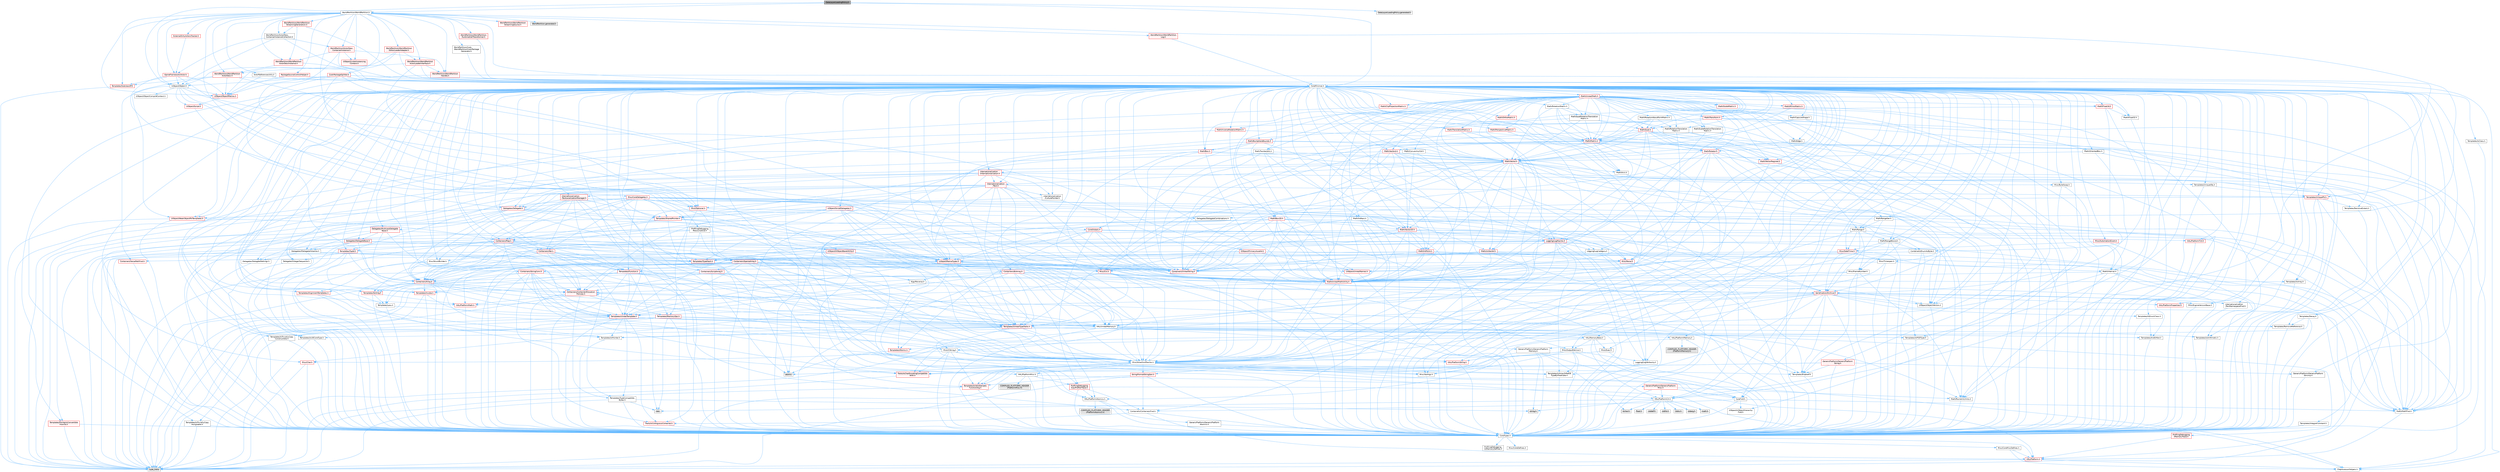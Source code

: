 digraph "DataLayerLoadingPolicy.h"
{
 // INTERACTIVE_SVG=YES
 // LATEX_PDF_SIZE
  bgcolor="transparent";
  edge [fontname=Helvetica,fontsize=10,labelfontname=Helvetica,labelfontsize=10];
  node [fontname=Helvetica,fontsize=10,shape=box,height=0.2,width=0.4];
  Node1 [id="Node000001",label="DataLayerLoadingPolicy.h",height=0.2,width=0.4,color="gray40", fillcolor="grey60", style="filled", fontcolor="black",tooltip=" "];
  Node1 -> Node2 [id="edge1_Node000001_Node000002",color="steelblue1",style="solid",tooltip=" "];
  Node2 [id="Node000002",label="CoreMinimal.h",height=0.2,width=0.4,color="grey40", fillcolor="white", style="filled",URL="$d7/d67/CoreMinimal_8h.html",tooltip=" "];
  Node2 -> Node3 [id="edge2_Node000002_Node000003",color="steelblue1",style="solid",tooltip=" "];
  Node3 [id="Node000003",label="CoreTypes.h",height=0.2,width=0.4,color="grey40", fillcolor="white", style="filled",URL="$dc/dec/CoreTypes_8h.html",tooltip=" "];
  Node3 -> Node4 [id="edge3_Node000003_Node000004",color="steelblue1",style="solid",tooltip=" "];
  Node4 [id="Node000004",label="HAL/Platform.h",height=0.2,width=0.4,color="red", fillcolor="#FFF0F0", style="filled",URL="$d9/dd0/Platform_8h.html",tooltip=" "];
  Node4 -> Node7 [id="edge4_Node000004_Node000007",color="steelblue1",style="solid",tooltip=" "];
  Node7 [id="Node000007",label="type_traits",height=0.2,width=0.4,color="grey60", fillcolor="#E0E0E0", style="filled",tooltip=" "];
  Node4 -> Node8 [id="edge5_Node000004_Node000008",color="steelblue1",style="solid",tooltip=" "];
  Node8 [id="Node000008",label="PreprocessorHelpers.h",height=0.2,width=0.4,color="grey40", fillcolor="white", style="filled",URL="$db/ddb/PreprocessorHelpers_8h.html",tooltip=" "];
  Node3 -> Node14 [id="edge6_Node000003_Node000014",color="steelblue1",style="solid",tooltip=" "];
  Node14 [id="Node000014",label="ProfilingDebugging\l/UMemoryDefines.h",height=0.2,width=0.4,color="grey40", fillcolor="white", style="filled",URL="$d2/da2/UMemoryDefines_8h.html",tooltip=" "];
  Node3 -> Node15 [id="edge7_Node000003_Node000015",color="steelblue1",style="solid",tooltip=" "];
  Node15 [id="Node000015",label="Misc/CoreMiscDefines.h",height=0.2,width=0.4,color="grey40", fillcolor="white", style="filled",URL="$da/d38/CoreMiscDefines_8h.html",tooltip=" "];
  Node15 -> Node4 [id="edge8_Node000015_Node000004",color="steelblue1",style="solid",tooltip=" "];
  Node15 -> Node8 [id="edge9_Node000015_Node000008",color="steelblue1",style="solid",tooltip=" "];
  Node3 -> Node16 [id="edge10_Node000003_Node000016",color="steelblue1",style="solid",tooltip=" "];
  Node16 [id="Node000016",label="Misc/CoreDefines.h",height=0.2,width=0.4,color="grey40", fillcolor="white", style="filled",URL="$d3/dd2/CoreDefines_8h.html",tooltip=" "];
  Node2 -> Node17 [id="edge11_Node000002_Node000017",color="steelblue1",style="solid",tooltip=" "];
  Node17 [id="Node000017",label="CoreFwd.h",height=0.2,width=0.4,color="grey40", fillcolor="white", style="filled",URL="$d1/d1e/CoreFwd_8h.html",tooltip=" "];
  Node17 -> Node3 [id="edge12_Node000017_Node000003",color="steelblue1",style="solid",tooltip=" "];
  Node17 -> Node18 [id="edge13_Node000017_Node000018",color="steelblue1",style="solid",tooltip=" "];
  Node18 [id="Node000018",label="Containers/ContainersFwd.h",height=0.2,width=0.4,color="grey40", fillcolor="white", style="filled",URL="$d4/d0a/ContainersFwd_8h.html",tooltip=" "];
  Node18 -> Node4 [id="edge14_Node000018_Node000004",color="steelblue1",style="solid",tooltip=" "];
  Node18 -> Node3 [id="edge15_Node000018_Node000003",color="steelblue1",style="solid",tooltip=" "];
  Node18 -> Node19 [id="edge16_Node000018_Node000019",color="steelblue1",style="solid",tooltip=" "];
  Node19 [id="Node000019",label="Traits/IsContiguousContainer.h",height=0.2,width=0.4,color="red", fillcolor="#FFF0F0", style="filled",URL="$d5/d3c/IsContiguousContainer_8h.html",tooltip=" "];
  Node19 -> Node3 [id="edge17_Node000019_Node000003",color="steelblue1",style="solid",tooltip=" "];
  Node17 -> Node22 [id="edge18_Node000017_Node000022",color="steelblue1",style="solid",tooltip=" "];
  Node22 [id="Node000022",label="Math/MathFwd.h",height=0.2,width=0.4,color="grey40", fillcolor="white", style="filled",URL="$d2/d10/MathFwd_8h.html",tooltip=" "];
  Node22 -> Node4 [id="edge19_Node000022_Node000004",color="steelblue1",style="solid",tooltip=" "];
  Node17 -> Node23 [id="edge20_Node000017_Node000023",color="steelblue1",style="solid",tooltip=" "];
  Node23 [id="Node000023",label="UObject/UObjectHierarchy\lFwd.h",height=0.2,width=0.4,color="grey40", fillcolor="white", style="filled",URL="$d3/d13/UObjectHierarchyFwd_8h.html",tooltip=" "];
  Node2 -> Node23 [id="edge21_Node000002_Node000023",color="steelblue1",style="solid",tooltip=" "];
  Node2 -> Node18 [id="edge22_Node000002_Node000018",color="steelblue1",style="solid",tooltip=" "];
  Node2 -> Node24 [id="edge23_Node000002_Node000024",color="steelblue1",style="solid",tooltip=" "];
  Node24 [id="Node000024",label="Misc/VarArgs.h",height=0.2,width=0.4,color="grey40", fillcolor="white", style="filled",URL="$d5/d6f/VarArgs_8h.html",tooltip=" "];
  Node24 -> Node3 [id="edge24_Node000024_Node000003",color="steelblue1",style="solid",tooltip=" "];
  Node2 -> Node25 [id="edge25_Node000002_Node000025",color="steelblue1",style="solid",tooltip=" "];
  Node25 [id="Node000025",label="Logging/LogVerbosity.h",height=0.2,width=0.4,color="grey40", fillcolor="white", style="filled",URL="$d2/d8f/LogVerbosity_8h.html",tooltip=" "];
  Node25 -> Node3 [id="edge26_Node000025_Node000003",color="steelblue1",style="solid",tooltip=" "];
  Node2 -> Node26 [id="edge27_Node000002_Node000026",color="steelblue1",style="solid",tooltip=" "];
  Node26 [id="Node000026",label="Misc/OutputDevice.h",height=0.2,width=0.4,color="grey40", fillcolor="white", style="filled",URL="$d7/d32/OutputDevice_8h.html",tooltip=" "];
  Node26 -> Node17 [id="edge28_Node000026_Node000017",color="steelblue1",style="solid",tooltip=" "];
  Node26 -> Node3 [id="edge29_Node000026_Node000003",color="steelblue1",style="solid",tooltip=" "];
  Node26 -> Node25 [id="edge30_Node000026_Node000025",color="steelblue1",style="solid",tooltip=" "];
  Node26 -> Node24 [id="edge31_Node000026_Node000024",color="steelblue1",style="solid",tooltip=" "];
  Node26 -> Node27 [id="edge32_Node000026_Node000027",color="steelblue1",style="solid",tooltip=" "];
  Node27 [id="Node000027",label="Templates/IsArrayOrRefOf\lTypeByPredicate.h",height=0.2,width=0.4,color="grey40", fillcolor="white", style="filled",URL="$d6/da1/IsArrayOrRefOfTypeByPredicate_8h.html",tooltip=" "];
  Node27 -> Node3 [id="edge33_Node000027_Node000003",color="steelblue1",style="solid",tooltip=" "];
  Node26 -> Node28 [id="edge34_Node000026_Node000028",color="steelblue1",style="solid",tooltip=" "];
  Node28 [id="Node000028",label="Templates/IsValidVariadic\lFunctionArg.h",height=0.2,width=0.4,color="red", fillcolor="#FFF0F0", style="filled",URL="$d0/dc8/IsValidVariadicFunctionArg_8h.html",tooltip=" "];
  Node28 -> Node3 [id="edge35_Node000028_Node000003",color="steelblue1",style="solid",tooltip=" "];
  Node28 -> Node7 [id="edge36_Node000028_Node000007",color="steelblue1",style="solid",tooltip=" "];
  Node26 -> Node30 [id="edge37_Node000026_Node000030",color="steelblue1",style="solid",tooltip=" "];
  Node30 [id="Node000030",label="Traits/IsCharEncodingCompatible\lWith.h",height=0.2,width=0.4,color="red", fillcolor="#FFF0F0", style="filled",URL="$df/dd1/IsCharEncodingCompatibleWith_8h.html",tooltip=" "];
  Node30 -> Node7 [id="edge38_Node000030_Node000007",color="steelblue1",style="solid",tooltip=" "];
  Node2 -> Node32 [id="edge39_Node000002_Node000032",color="steelblue1",style="solid",tooltip=" "];
  Node32 [id="Node000032",label="HAL/PlatformCrt.h",height=0.2,width=0.4,color="grey40", fillcolor="white", style="filled",URL="$d8/d75/PlatformCrt_8h.html",tooltip=" "];
  Node32 -> Node33 [id="edge40_Node000032_Node000033",color="steelblue1",style="solid",tooltip=" "];
  Node33 [id="Node000033",label="new",height=0.2,width=0.4,color="grey60", fillcolor="#E0E0E0", style="filled",tooltip=" "];
  Node32 -> Node34 [id="edge41_Node000032_Node000034",color="steelblue1",style="solid",tooltip=" "];
  Node34 [id="Node000034",label="wchar.h",height=0.2,width=0.4,color="grey60", fillcolor="#E0E0E0", style="filled",tooltip=" "];
  Node32 -> Node35 [id="edge42_Node000032_Node000035",color="steelblue1",style="solid",tooltip=" "];
  Node35 [id="Node000035",label="stddef.h",height=0.2,width=0.4,color="grey60", fillcolor="#E0E0E0", style="filled",tooltip=" "];
  Node32 -> Node36 [id="edge43_Node000032_Node000036",color="steelblue1",style="solid",tooltip=" "];
  Node36 [id="Node000036",label="stdlib.h",height=0.2,width=0.4,color="grey60", fillcolor="#E0E0E0", style="filled",tooltip=" "];
  Node32 -> Node37 [id="edge44_Node000032_Node000037",color="steelblue1",style="solid",tooltip=" "];
  Node37 [id="Node000037",label="stdio.h",height=0.2,width=0.4,color="grey60", fillcolor="#E0E0E0", style="filled",tooltip=" "];
  Node32 -> Node38 [id="edge45_Node000032_Node000038",color="steelblue1",style="solid",tooltip=" "];
  Node38 [id="Node000038",label="stdarg.h",height=0.2,width=0.4,color="grey60", fillcolor="#E0E0E0", style="filled",tooltip=" "];
  Node32 -> Node39 [id="edge46_Node000032_Node000039",color="steelblue1",style="solid",tooltip=" "];
  Node39 [id="Node000039",label="math.h",height=0.2,width=0.4,color="grey60", fillcolor="#E0E0E0", style="filled",tooltip=" "];
  Node32 -> Node40 [id="edge47_Node000032_Node000040",color="steelblue1",style="solid",tooltip=" "];
  Node40 [id="Node000040",label="float.h",height=0.2,width=0.4,color="grey60", fillcolor="#E0E0E0", style="filled",tooltip=" "];
  Node32 -> Node41 [id="edge48_Node000032_Node000041",color="steelblue1",style="solid",tooltip=" "];
  Node41 [id="Node000041",label="string.h",height=0.2,width=0.4,color="grey60", fillcolor="#E0E0E0", style="filled",tooltip=" "];
  Node2 -> Node42 [id="edge49_Node000002_Node000042",color="steelblue1",style="solid",tooltip=" "];
  Node42 [id="Node000042",label="HAL/PlatformMisc.h",height=0.2,width=0.4,color="grey40", fillcolor="white", style="filled",URL="$d0/df5/PlatformMisc_8h.html",tooltip=" "];
  Node42 -> Node3 [id="edge50_Node000042_Node000003",color="steelblue1",style="solid",tooltip=" "];
  Node42 -> Node43 [id="edge51_Node000042_Node000043",color="steelblue1",style="solid",tooltip=" "];
  Node43 [id="Node000043",label="GenericPlatform/GenericPlatform\lMisc.h",height=0.2,width=0.4,color="red", fillcolor="#FFF0F0", style="filled",URL="$db/d9a/GenericPlatformMisc_8h.html",tooltip=" "];
  Node43 -> Node17 [id="edge52_Node000043_Node000017",color="steelblue1",style="solid",tooltip=" "];
  Node43 -> Node3 [id="edge53_Node000043_Node000003",color="steelblue1",style="solid",tooltip=" "];
  Node43 -> Node32 [id="edge54_Node000043_Node000032",color="steelblue1",style="solid",tooltip=" "];
  Node43 -> Node47 [id="edge55_Node000043_Node000047",color="steelblue1",style="solid",tooltip=" "];
  Node47 [id="Node000047",label="Math/NumericLimits.h",height=0.2,width=0.4,color="grey40", fillcolor="white", style="filled",URL="$df/d1b/NumericLimits_8h.html",tooltip=" "];
  Node47 -> Node3 [id="edge56_Node000047_Node000003",color="steelblue1",style="solid",tooltip=" "];
  Node42 -> Node52 [id="edge57_Node000042_Node000052",color="steelblue1",style="solid",tooltip=" "];
  Node52 [id="Node000052",label="COMPILED_PLATFORM_HEADER\l(PlatformMisc.h)",height=0.2,width=0.4,color="grey60", fillcolor="#E0E0E0", style="filled",tooltip=" "];
  Node42 -> Node53 [id="edge58_Node000042_Node000053",color="steelblue1",style="solid",tooltip=" "];
  Node53 [id="Node000053",label="ProfilingDebugging\l/CpuProfilerTrace.h",height=0.2,width=0.4,color="red", fillcolor="#FFF0F0", style="filled",URL="$da/dcb/CpuProfilerTrace_8h.html",tooltip=" "];
  Node53 -> Node3 [id="edge59_Node000053_Node000003",color="steelblue1",style="solid",tooltip=" "];
  Node53 -> Node18 [id="edge60_Node000053_Node000018",color="steelblue1",style="solid",tooltip=" "];
  Node53 -> Node54 [id="edge61_Node000053_Node000054",color="steelblue1",style="solid",tooltip=" "];
  Node54 [id="Node000054",label="HAL/PlatformAtomics.h",height=0.2,width=0.4,color="grey40", fillcolor="white", style="filled",URL="$d3/d36/PlatformAtomics_8h.html",tooltip=" "];
  Node54 -> Node3 [id="edge62_Node000054_Node000003",color="steelblue1",style="solid",tooltip=" "];
  Node54 -> Node55 [id="edge63_Node000054_Node000055",color="steelblue1",style="solid",tooltip=" "];
  Node55 [id="Node000055",label="GenericPlatform/GenericPlatform\lAtomics.h",height=0.2,width=0.4,color="grey40", fillcolor="white", style="filled",URL="$da/d72/GenericPlatformAtomics_8h.html",tooltip=" "];
  Node55 -> Node3 [id="edge64_Node000055_Node000003",color="steelblue1",style="solid",tooltip=" "];
  Node54 -> Node56 [id="edge65_Node000054_Node000056",color="steelblue1",style="solid",tooltip=" "];
  Node56 [id="Node000056",label="COMPILED_PLATFORM_HEADER\l(PlatformAtomics.h)",height=0.2,width=0.4,color="grey60", fillcolor="#E0E0E0", style="filled",tooltip=" "];
  Node53 -> Node8 [id="edge66_Node000053_Node000008",color="steelblue1",style="solid",tooltip=" "];
  Node2 -> Node61 [id="edge67_Node000002_Node000061",color="steelblue1",style="solid",tooltip=" "];
  Node61 [id="Node000061",label="Misc/AssertionMacros.h",height=0.2,width=0.4,color="grey40", fillcolor="white", style="filled",URL="$d0/dfa/AssertionMacros_8h.html",tooltip=" "];
  Node61 -> Node3 [id="edge68_Node000061_Node000003",color="steelblue1",style="solid",tooltip=" "];
  Node61 -> Node4 [id="edge69_Node000061_Node000004",color="steelblue1",style="solid",tooltip=" "];
  Node61 -> Node42 [id="edge70_Node000061_Node000042",color="steelblue1",style="solid",tooltip=" "];
  Node61 -> Node8 [id="edge71_Node000061_Node000008",color="steelblue1",style="solid",tooltip=" "];
  Node61 -> Node62 [id="edge72_Node000061_Node000062",color="steelblue1",style="solid",tooltip=" "];
  Node62 [id="Node000062",label="Templates/EnableIf.h",height=0.2,width=0.4,color="grey40", fillcolor="white", style="filled",URL="$d7/d60/EnableIf_8h.html",tooltip=" "];
  Node62 -> Node3 [id="edge73_Node000062_Node000003",color="steelblue1",style="solid",tooltip=" "];
  Node61 -> Node27 [id="edge74_Node000061_Node000027",color="steelblue1",style="solid",tooltip=" "];
  Node61 -> Node28 [id="edge75_Node000061_Node000028",color="steelblue1",style="solid",tooltip=" "];
  Node61 -> Node30 [id="edge76_Node000061_Node000030",color="steelblue1",style="solid",tooltip=" "];
  Node61 -> Node24 [id="edge77_Node000061_Node000024",color="steelblue1",style="solid",tooltip=" "];
  Node61 -> Node63 [id="edge78_Node000061_Node000063",color="steelblue1",style="solid",tooltip=" "];
  Node63 [id="Node000063",label="String/FormatStringSan.h",height=0.2,width=0.4,color="red", fillcolor="#FFF0F0", style="filled",URL="$d3/d8b/FormatStringSan_8h.html",tooltip=" "];
  Node63 -> Node7 [id="edge79_Node000063_Node000007",color="steelblue1",style="solid",tooltip=" "];
  Node63 -> Node3 [id="edge80_Node000063_Node000003",color="steelblue1",style="solid",tooltip=" "];
  Node63 -> Node28 [id="edge81_Node000063_Node000028",color="steelblue1",style="solid",tooltip=" "];
  Node63 -> Node18 [id="edge82_Node000063_Node000018",color="steelblue1",style="solid",tooltip=" "];
  Node61 -> Node69 [id="edge83_Node000061_Node000069",color="steelblue1",style="solid",tooltip=" "];
  Node69 [id="Node000069",label="atomic",height=0.2,width=0.4,color="grey60", fillcolor="#E0E0E0", style="filled",tooltip=" "];
  Node2 -> Node70 [id="edge84_Node000002_Node000070",color="steelblue1",style="solid",tooltip=" "];
  Node70 [id="Node000070",label="Templates/IsPointer.h",height=0.2,width=0.4,color="grey40", fillcolor="white", style="filled",URL="$d7/d05/IsPointer_8h.html",tooltip=" "];
  Node70 -> Node3 [id="edge85_Node000070_Node000003",color="steelblue1",style="solid",tooltip=" "];
  Node2 -> Node71 [id="edge86_Node000002_Node000071",color="steelblue1",style="solid",tooltip=" "];
  Node71 [id="Node000071",label="HAL/PlatformMemory.h",height=0.2,width=0.4,color="grey40", fillcolor="white", style="filled",URL="$de/d68/PlatformMemory_8h.html",tooltip=" "];
  Node71 -> Node3 [id="edge87_Node000071_Node000003",color="steelblue1",style="solid",tooltip=" "];
  Node71 -> Node72 [id="edge88_Node000071_Node000072",color="steelblue1",style="solid",tooltip=" "];
  Node72 [id="Node000072",label="GenericPlatform/GenericPlatform\lMemory.h",height=0.2,width=0.4,color="grey40", fillcolor="white", style="filled",URL="$dd/d22/GenericPlatformMemory_8h.html",tooltip=" "];
  Node72 -> Node17 [id="edge89_Node000072_Node000017",color="steelblue1",style="solid",tooltip=" "];
  Node72 -> Node3 [id="edge90_Node000072_Node000003",color="steelblue1",style="solid",tooltip=" "];
  Node72 -> Node73 [id="edge91_Node000072_Node000073",color="steelblue1",style="solid",tooltip=" "];
  Node73 [id="Node000073",label="HAL/PlatformString.h",height=0.2,width=0.4,color="red", fillcolor="#FFF0F0", style="filled",URL="$db/db5/PlatformString_8h.html",tooltip=" "];
  Node73 -> Node3 [id="edge92_Node000073_Node000003",color="steelblue1",style="solid",tooltip=" "];
  Node72 -> Node41 [id="edge93_Node000072_Node000041",color="steelblue1",style="solid",tooltip=" "];
  Node72 -> Node34 [id="edge94_Node000072_Node000034",color="steelblue1",style="solid",tooltip=" "];
  Node71 -> Node75 [id="edge95_Node000071_Node000075",color="steelblue1",style="solid",tooltip=" "];
  Node75 [id="Node000075",label="COMPILED_PLATFORM_HEADER\l(PlatformMemory.h)",height=0.2,width=0.4,color="grey60", fillcolor="#E0E0E0", style="filled",tooltip=" "];
  Node2 -> Node54 [id="edge96_Node000002_Node000054",color="steelblue1",style="solid",tooltip=" "];
  Node2 -> Node76 [id="edge97_Node000002_Node000076",color="steelblue1",style="solid",tooltip=" "];
  Node76 [id="Node000076",label="Misc/Exec.h",height=0.2,width=0.4,color="grey40", fillcolor="white", style="filled",URL="$de/ddb/Exec_8h.html",tooltip=" "];
  Node76 -> Node3 [id="edge98_Node000076_Node000003",color="steelblue1",style="solid",tooltip=" "];
  Node76 -> Node61 [id="edge99_Node000076_Node000061",color="steelblue1",style="solid",tooltip=" "];
  Node2 -> Node77 [id="edge100_Node000002_Node000077",color="steelblue1",style="solid",tooltip=" "];
  Node77 [id="Node000077",label="HAL/MemoryBase.h",height=0.2,width=0.4,color="grey40", fillcolor="white", style="filled",URL="$d6/d9f/MemoryBase_8h.html",tooltip=" "];
  Node77 -> Node3 [id="edge101_Node000077_Node000003",color="steelblue1",style="solid",tooltip=" "];
  Node77 -> Node54 [id="edge102_Node000077_Node000054",color="steelblue1",style="solid",tooltip=" "];
  Node77 -> Node32 [id="edge103_Node000077_Node000032",color="steelblue1",style="solid",tooltip=" "];
  Node77 -> Node76 [id="edge104_Node000077_Node000076",color="steelblue1",style="solid",tooltip=" "];
  Node77 -> Node26 [id="edge105_Node000077_Node000026",color="steelblue1",style="solid",tooltip=" "];
  Node77 -> Node78 [id="edge106_Node000077_Node000078",color="steelblue1",style="solid",tooltip=" "];
  Node78 [id="Node000078",label="Templates/Atomic.h",height=0.2,width=0.4,color="red", fillcolor="#FFF0F0", style="filled",URL="$d3/d91/Atomic_8h.html",tooltip=" "];
  Node78 -> Node69 [id="edge107_Node000078_Node000069",color="steelblue1",style="solid",tooltip=" "];
  Node2 -> Node87 [id="edge108_Node000002_Node000087",color="steelblue1",style="solid",tooltip=" "];
  Node87 [id="Node000087",label="HAL/UnrealMemory.h",height=0.2,width=0.4,color="grey40", fillcolor="white", style="filled",URL="$d9/d96/UnrealMemory_8h.html",tooltip=" "];
  Node87 -> Node3 [id="edge109_Node000087_Node000003",color="steelblue1",style="solid",tooltip=" "];
  Node87 -> Node72 [id="edge110_Node000087_Node000072",color="steelblue1",style="solid",tooltip=" "];
  Node87 -> Node77 [id="edge111_Node000087_Node000077",color="steelblue1",style="solid",tooltip=" "];
  Node87 -> Node71 [id="edge112_Node000087_Node000071",color="steelblue1",style="solid",tooltip=" "];
  Node87 -> Node88 [id="edge113_Node000087_Node000088",color="steelblue1",style="solid",tooltip=" "];
  Node88 [id="Node000088",label="ProfilingDebugging\l/MemoryTrace.h",height=0.2,width=0.4,color="red", fillcolor="#FFF0F0", style="filled",URL="$da/dd7/MemoryTrace_8h.html",tooltip=" "];
  Node88 -> Node4 [id="edge114_Node000088_Node000004",color="steelblue1",style="solid",tooltip=" "];
  Node87 -> Node70 [id="edge115_Node000087_Node000070",color="steelblue1",style="solid",tooltip=" "];
  Node2 -> Node89 [id="edge116_Node000002_Node000089",color="steelblue1",style="solid",tooltip=" "];
  Node89 [id="Node000089",label="Templates/IsArithmetic.h",height=0.2,width=0.4,color="grey40", fillcolor="white", style="filled",URL="$d2/d5d/IsArithmetic_8h.html",tooltip=" "];
  Node89 -> Node3 [id="edge117_Node000089_Node000003",color="steelblue1",style="solid",tooltip=" "];
  Node2 -> Node83 [id="edge118_Node000002_Node000083",color="steelblue1",style="solid",tooltip=" "];
  Node83 [id="Node000083",label="Templates/AndOrNot.h",height=0.2,width=0.4,color="grey40", fillcolor="white", style="filled",URL="$db/d0a/AndOrNot_8h.html",tooltip=" "];
  Node83 -> Node3 [id="edge119_Node000083_Node000003",color="steelblue1",style="solid",tooltip=" "];
  Node2 -> Node90 [id="edge120_Node000002_Node000090",color="steelblue1",style="solid",tooltip=" "];
  Node90 [id="Node000090",label="Templates/IsPODType.h",height=0.2,width=0.4,color="grey40", fillcolor="white", style="filled",URL="$d7/db1/IsPODType_8h.html",tooltip=" "];
  Node90 -> Node3 [id="edge121_Node000090_Node000003",color="steelblue1",style="solid",tooltip=" "];
  Node2 -> Node91 [id="edge122_Node000002_Node000091",color="steelblue1",style="solid",tooltip=" "];
  Node91 [id="Node000091",label="Templates/IsUECoreType.h",height=0.2,width=0.4,color="grey40", fillcolor="white", style="filled",URL="$d1/db8/IsUECoreType_8h.html",tooltip=" "];
  Node91 -> Node3 [id="edge123_Node000091_Node000003",color="steelblue1",style="solid",tooltip=" "];
  Node91 -> Node7 [id="edge124_Node000091_Node000007",color="steelblue1",style="solid",tooltip=" "];
  Node2 -> Node84 [id="edge125_Node000002_Node000084",color="steelblue1",style="solid",tooltip=" "];
  Node84 [id="Node000084",label="Templates/IsTriviallyCopy\lConstructible.h",height=0.2,width=0.4,color="grey40", fillcolor="white", style="filled",URL="$d3/d78/IsTriviallyCopyConstructible_8h.html",tooltip=" "];
  Node84 -> Node3 [id="edge126_Node000084_Node000003",color="steelblue1",style="solid",tooltip=" "];
  Node84 -> Node7 [id="edge127_Node000084_Node000007",color="steelblue1",style="solid",tooltip=" "];
  Node2 -> Node92 [id="edge128_Node000002_Node000092",color="steelblue1",style="solid",tooltip=" "];
  Node92 [id="Node000092",label="Templates/UnrealTypeTraits.h",height=0.2,width=0.4,color="red", fillcolor="#FFF0F0", style="filled",URL="$d2/d2d/UnrealTypeTraits_8h.html",tooltip=" "];
  Node92 -> Node3 [id="edge129_Node000092_Node000003",color="steelblue1",style="solid",tooltip=" "];
  Node92 -> Node70 [id="edge130_Node000092_Node000070",color="steelblue1",style="solid",tooltip=" "];
  Node92 -> Node61 [id="edge131_Node000092_Node000061",color="steelblue1",style="solid",tooltip=" "];
  Node92 -> Node83 [id="edge132_Node000092_Node000083",color="steelblue1",style="solid",tooltip=" "];
  Node92 -> Node62 [id="edge133_Node000092_Node000062",color="steelblue1",style="solid",tooltip=" "];
  Node92 -> Node89 [id="edge134_Node000092_Node000089",color="steelblue1",style="solid",tooltip=" "];
  Node92 -> Node90 [id="edge135_Node000092_Node000090",color="steelblue1",style="solid",tooltip=" "];
  Node92 -> Node91 [id="edge136_Node000092_Node000091",color="steelblue1",style="solid",tooltip=" "];
  Node92 -> Node84 [id="edge137_Node000092_Node000084",color="steelblue1",style="solid",tooltip=" "];
  Node2 -> Node62 [id="edge138_Node000002_Node000062",color="steelblue1",style="solid",tooltip=" "];
  Node2 -> Node94 [id="edge139_Node000002_Node000094",color="steelblue1",style="solid",tooltip=" "];
  Node94 [id="Node000094",label="Templates/RemoveReference.h",height=0.2,width=0.4,color="grey40", fillcolor="white", style="filled",URL="$da/dbe/RemoveReference_8h.html",tooltip=" "];
  Node94 -> Node3 [id="edge140_Node000094_Node000003",color="steelblue1",style="solid",tooltip=" "];
  Node2 -> Node95 [id="edge141_Node000002_Node000095",color="steelblue1",style="solid",tooltip=" "];
  Node95 [id="Node000095",label="Templates/IntegralConstant.h",height=0.2,width=0.4,color="grey40", fillcolor="white", style="filled",URL="$db/d1b/IntegralConstant_8h.html",tooltip=" "];
  Node95 -> Node3 [id="edge142_Node000095_Node000003",color="steelblue1",style="solid",tooltip=" "];
  Node2 -> Node96 [id="edge143_Node000002_Node000096",color="steelblue1",style="solid",tooltip=" "];
  Node96 [id="Node000096",label="Templates/IsClass.h",height=0.2,width=0.4,color="grey40", fillcolor="white", style="filled",URL="$db/dcb/IsClass_8h.html",tooltip=" "];
  Node96 -> Node3 [id="edge144_Node000096_Node000003",color="steelblue1",style="solid",tooltip=" "];
  Node2 -> Node97 [id="edge145_Node000002_Node000097",color="steelblue1",style="solid",tooltip=" "];
  Node97 [id="Node000097",label="Templates/TypeCompatible\lBytes.h",height=0.2,width=0.4,color="grey40", fillcolor="white", style="filled",URL="$df/d0a/TypeCompatibleBytes_8h.html",tooltip=" "];
  Node97 -> Node3 [id="edge146_Node000097_Node000003",color="steelblue1",style="solid",tooltip=" "];
  Node97 -> Node41 [id="edge147_Node000097_Node000041",color="steelblue1",style="solid",tooltip=" "];
  Node97 -> Node33 [id="edge148_Node000097_Node000033",color="steelblue1",style="solid",tooltip=" "];
  Node97 -> Node7 [id="edge149_Node000097_Node000007",color="steelblue1",style="solid",tooltip=" "];
  Node2 -> Node19 [id="edge150_Node000002_Node000019",color="steelblue1",style="solid",tooltip=" "];
  Node2 -> Node98 [id="edge151_Node000002_Node000098",color="steelblue1",style="solid",tooltip=" "];
  Node98 [id="Node000098",label="Templates/UnrealTemplate.h",height=0.2,width=0.4,color="red", fillcolor="#FFF0F0", style="filled",URL="$d4/d24/UnrealTemplate_8h.html",tooltip=" "];
  Node98 -> Node3 [id="edge152_Node000098_Node000003",color="steelblue1",style="solid",tooltip=" "];
  Node98 -> Node70 [id="edge153_Node000098_Node000070",color="steelblue1",style="solid",tooltip=" "];
  Node98 -> Node87 [id="edge154_Node000098_Node000087",color="steelblue1",style="solid",tooltip=" "];
  Node98 -> Node92 [id="edge155_Node000098_Node000092",color="steelblue1",style="solid",tooltip=" "];
  Node98 -> Node94 [id="edge156_Node000098_Node000094",color="steelblue1",style="solid",tooltip=" "];
  Node98 -> Node97 [id="edge157_Node000098_Node000097",color="steelblue1",style="solid",tooltip=" "];
  Node98 -> Node19 [id="edge158_Node000098_Node000019",color="steelblue1",style="solid",tooltip=" "];
  Node98 -> Node7 [id="edge159_Node000098_Node000007",color="steelblue1",style="solid",tooltip=" "];
  Node2 -> Node47 [id="edge160_Node000002_Node000047",color="steelblue1",style="solid",tooltip=" "];
  Node2 -> Node102 [id="edge161_Node000002_Node000102",color="steelblue1",style="solid",tooltip=" "];
  Node102 [id="Node000102",label="HAL/PlatformMath.h",height=0.2,width=0.4,color="red", fillcolor="#FFF0F0", style="filled",URL="$dc/d53/PlatformMath_8h.html",tooltip=" "];
  Node102 -> Node3 [id="edge162_Node000102_Node000003",color="steelblue1",style="solid",tooltip=" "];
  Node2 -> Node85 [id="edge163_Node000002_Node000085",color="steelblue1",style="solid",tooltip=" "];
  Node85 [id="Node000085",label="Templates/IsTriviallyCopy\lAssignable.h",height=0.2,width=0.4,color="grey40", fillcolor="white", style="filled",URL="$d2/df2/IsTriviallyCopyAssignable_8h.html",tooltip=" "];
  Node85 -> Node3 [id="edge164_Node000085_Node000003",color="steelblue1",style="solid",tooltip=" "];
  Node85 -> Node7 [id="edge165_Node000085_Node000007",color="steelblue1",style="solid",tooltip=" "];
  Node2 -> Node110 [id="edge166_Node000002_Node000110",color="steelblue1",style="solid",tooltip=" "];
  Node110 [id="Node000110",label="Templates/MemoryOps.h",height=0.2,width=0.4,color="red", fillcolor="#FFF0F0", style="filled",URL="$db/dea/MemoryOps_8h.html",tooltip=" "];
  Node110 -> Node3 [id="edge167_Node000110_Node000003",color="steelblue1",style="solid",tooltip=" "];
  Node110 -> Node87 [id="edge168_Node000110_Node000087",color="steelblue1",style="solid",tooltip=" "];
  Node110 -> Node85 [id="edge169_Node000110_Node000085",color="steelblue1",style="solid",tooltip=" "];
  Node110 -> Node84 [id="edge170_Node000110_Node000084",color="steelblue1",style="solid",tooltip=" "];
  Node110 -> Node92 [id="edge171_Node000110_Node000092",color="steelblue1",style="solid",tooltip=" "];
  Node110 -> Node33 [id="edge172_Node000110_Node000033",color="steelblue1",style="solid",tooltip=" "];
  Node110 -> Node7 [id="edge173_Node000110_Node000007",color="steelblue1",style="solid",tooltip=" "];
  Node2 -> Node111 [id="edge174_Node000002_Node000111",color="steelblue1",style="solid",tooltip=" "];
  Node111 [id="Node000111",label="Containers/ContainerAllocation\lPolicies.h",height=0.2,width=0.4,color="red", fillcolor="#FFF0F0", style="filled",URL="$d7/dff/ContainerAllocationPolicies_8h.html",tooltip=" "];
  Node111 -> Node3 [id="edge175_Node000111_Node000003",color="steelblue1",style="solid",tooltip=" "];
  Node111 -> Node111 [id="edge176_Node000111_Node000111",color="steelblue1",style="solid",tooltip=" "];
  Node111 -> Node102 [id="edge177_Node000111_Node000102",color="steelblue1",style="solid",tooltip=" "];
  Node111 -> Node87 [id="edge178_Node000111_Node000087",color="steelblue1",style="solid",tooltip=" "];
  Node111 -> Node47 [id="edge179_Node000111_Node000047",color="steelblue1",style="solid",tooltip=" "];
  Node111 -> Node61 [id="edge180_Node000111_Node000061",color="steelblue1",style="solid",tooltip=" "];
  Node111 -> Node110 [id="edge181_Node000111_Node000110",color="steelblue1",style="solid",tooltip=" "];
  Node111 -> Node97 [id="edge182_Node000111_Node000097",color="steelblue1",style="solid",tooltip=" "];
  Node111 -> Node7 [id="edge183_Node000111_Node000007",color="steelblue1",style="solid",tooltip=" "];
  Node2 -> Node114 [id="edge184_Node000002_Node000114",color="steelblue1",style="solid",tooltip=" "];
  Node114 [id="Node000114",label="Templates/IsEnumClass.h",height=0.2,width=0.4,color="grey40", fillcolor="white", style="filled",URL="$d7/d15/IsEnumClass_8h.html",tooltip=" "];
  Node114 -> Node3 [id="edge185_Node000114_Node000003",color="steelblue1",style="solid",tooltip=" "];
  Node114 -> Node83 [id="edge186_Node000114_Node000083",color="steelblue1",style="solid",tooltip=" "];
  Node2 -> Node115 [id="edge187_Node000002_Node000115",color="steelblue1",style="solid",tooltip=" "];
  Node115 [id="Node000115",label="HAL/PlatformProperties.h",height=0.2,width=0.4,color="red", fillcolor="#FFF0F0", style="filled",URL="$d9/db0/PlatformProperties_8h.html",tooltip=" "];
  Node115 -> Node3 [id="edge188_Node000115_Node000003",color="steelblue1",style="solid",tooltip=" "];
  Node2 -> Node118 [id="edge189_Node000002_Node000118",color="steelblue1",style="solid",tooltip=" "];
  Node118 [id="Node000118",label="Misc/EngineVersionBase.h",height=0.2,width=0.4,color="grey40", fillcolor="white", style="filled",URL="$d5/d2b/EngineVersionBase_8h.html",tooltip=" "];
  Node118 -> Node3 [id="edge190_Node000118_Node000003",color="steelblue1",style="solid",tooltip=" "];
  Node2 -> Node119 [id="edge191_Node000002_Node000119",color="steelblue1",style="solid",tooltip=" "];
  Node119 [id="Node000119",label="Internationalization\l/TextNamespaceFwd.h",height=0.2,width=0.4,color="grey40", fillcolor="white", style="filled",URL="$d8/d97/TextNamespaceFwd_8h.html",tooltip=" "];
  Node119 -> Node3 [id="edge192_Node000119_Node000003",color="steelblue1",style="solid",tooltip=" "];
  Node2 -> Node120 [id="edge193_Node000002_Node000120",color="steelblue1",style="solid",tooltip=" "];
  Node120 [id="Node000120",label="Serialization/Archive.h",height=0.2,width=0.4,color="red", fillcolor="#FFF0F0", style="filled",URL="$d7/d3b/Archive_8h.html",tooltip=" "];
  Node120 -> Node17 [id="edge194_Node000120_Node000017",color="steelblue1",style="solid",tooltip=" "];
  Node120 -> Node3 [id="edge195_Node000120_Node000003",color="steelblue1",style="solid",tooltip=" "];
  Node120 -> Node115 [id="edge196_Node000120_Node000115",color="steelblue1",style="solid",tooltip=" "];
  Node120 -> Node119 [id="edge197_Node000120_Node000119",color="steelblue1",style="solid",tooltip=" "];
  Node120 -> Node22 [id="edge198_Node000120_Node000022",color="steelblue1",style="solid",tooltip=" "];
  Node120 -> Node61 [id="edge199_Node000120_Node000061",color="steelblue1",style="solid",tooltip=" "];
  Node120 -> Node118 [id="edge200_Node000120_Node000118",color="steelblue1",style="solid",tooltip=" "];
  Node120 -> Node24 [id="edge201_Node000120_Node000024",color="steelblue1",style="solid",tooltip=" "];
  Node120 -> Node62 [id="edge202_Node000120_Node000062",color="steelblue1",style="solid",tooltip=" "];
  Node120 -> Node27 [id="edge203_Node000120_Node000027",color="steelblue1",style="solid",tooltip=" "];
  Node120 -> Node114 [id="edge204_Node000120_Node000114",color="steelblue1",style="solid",tooltip=" "];
  Node120 -> Node28 [id="edge205_Node000120_Node000028",color="steelblue1",style="solid",tooltip=" "];
  Node120 -> Node98 [id="edge206_Node000120_Node000098",color="steelblue1",style="solid",tooltip=" "];
  Node120 -> Node30 [id="edge207_Node000120_Node000030",color="steelblue1",style="solid",tooltip=" "];
  Node120 -> Node123 [id="edge208_Node000120_Node000123",color="steelblue1",style="solid",tooltip=" "];
  Node123 [id="Node000123",label="UObject/ObjectVersion.h",height=0.2,width=0.4,color="grey40", fillcolor="white", style="filled",URL="$da/d63/ObjectVersion_8h.html",tooltip=" "];
  Node123 -> Node3 [id="edge209_Node000123_Node000003",color="steelblue1",style="solid",tooltip=" "];
  Node2 -> Node124 [id="edge210_Node000002_Node000124",color="steelblue1",style="solid",tooltip=" "];
  Node124 [id="Node000124",label="Templates/Less.h",height=0.2,width=0.4,color="grey40", fillcolor="white", style="filled",URL="$de/dc8/Less_8h.html",tooltip=" "];
  Node124 -> Node3 [id="edge211_Node000124_Node000003",color="steelblue1",style="solid",tooltip=" "];
  Node124 -> Node98 [id="edge212_Node000124_Node000098",color="steelblue1",style="solid",tooltip=" "];
  Node2 -> Node125 [id="edge213_Node000002_Node000125",color="steelblue1",style="solid",tooltip=" "];
  Node125 [id="Node000125",label="Templates/Sorting.h",height=0.2,width=0.4,color="red", fillcolor="#FFF0F0", style="filled",URL="$d3/d9e/Sorting_8h.html",tooltip=" "];
  Node125 -> Node3 [id="edge214_Node000125_Node000003",color="steelblue1",style="solid",tooltip=" "];
  Node125 -> Node102 [id="edge215_Node000125_Node000102",color="steelblue1",style="solid",tooltip=" "];
  Node125 -> Node124 [id="edge216_Node000125_Node000124",color="steelblue1",style="solid",tooltip=" "];
  Node2 -> Node136 [id="edge217_Node000002_Node000136",color="steelblue1",style="solid",tooltip=" "];
  Node136 [id="Node000136",label="Misc/Char.h",height=0.2,width=0.4,color="red", fillcolor="#FFF0F0", style="filled",URL="$d0/d58/Char_8h.html",tooltip=" "];
  Node136 -> Node3 [id="edge218_Node000136_Node000003",color="steelblue1",style="solid",tooltip=" "];
  Node136 -> Node7 [id="edge219_Node000136_Node000007",color="steelblue1",style="solid",tooltip=" "];
  Node2 -> Node139 [id="edge220_Node000002_Node000139",color="steelblue1",style="solid",tooltip=" "];
  Node139 [id="Node000139",label="GenericPlatform/GenericPlatform\lStricmp.h",height=0.2,width=0.4,color="grey40", fillcolor="white", style="filled",URL="$d2/d86/GenericPlatformStricmp_8h.html",tooltip=" "];
  Node139 -> Node3 [id="edge221_Node000139_Node000003",color="steelblue1",style="solid",tooltip=" "];
  Node2 -> Node140 [id="edge222_Node000002_Node000140",color="steelblue1",style="solid",tooltip=" "];
  Node140 [id="Node000140",label="GenericPlatform/GenericPlatform\lString.h",height=0.2,width=0.4,color="red", fillcolor="#FFF0F0", style="filled",URL="$dd/d20/GenericPlatformString_8h.html",tooltip=" "];
  Node140 -> Node3 [id="edge223_Node000140_Node000003",color="steelblue1",style="solid",tooltip=" "];
  Node140 -> Node139 [id="edge224_Node000140_Node000139",color="steelblue1",style="solid",tooltip=" "];
  Node140 -> Node62 [id="edge225_Node000140_Node000062",color="steelblue1",style="solid",tooltip=" "];
  Node140 -> Node30 [id="edge226_Node000140_Node000030",color="steelblue1",style="solid",tooltip=" "];
  Node140 -> Node7 [id="edge227_Node000140_Node000007",color="steelblue1",style="solid",tooltip=" "];
  Node2 -> Node73 [id="edge228_Node000002_Node000073",color="steelblue1",style="solid",tooltip=" "];
  Node2 -> Node143 [id="edge229_Node000002_Node000143",color="steelblue1",style="solid",tooltip=" "];
  Node143 [id="Node000143",label="Misc/CString.h",height=0.2,width=0.4,color="grey40", fillcolor="white", style="filled",URL="$d2/d49/CString_8h.html",tooltip=" "];
  Node143 -> Node3 [id="edge230_Node000143_Node000003",color="steelblue1",style="solid",tooltip=" "];
  Node143 -> Node32 [id="edge231_Node000143_Node000032",color="steelblue1",style="solid",tooltip=" "];
  Node143 -> Node73 [id="edge232_Node000143_Node000073",color="steelblue1",style="solid",tooltip=" "];
  Node143 -> Node61 [id="edge233_Node000143_Node000061",color="steelblue1",style="solid",tooltip=" "];
  Node143 -> Node136 [id="edge234_Node000143_Node000136",color="steelblue1",style="solid",tooltip=" "];
  Node143 -> Node24 [id="edge235_Node000143_Node000024",color="steelblue1",style="solid",tooltip=" "];
  Node143 -> Node27 [id="edge236_Node000143_Node000027",color="steelblue1",style="solid",tooltip=" "];
  Node143 -> Node28 [id="edge237_Node000143_Node000028",color="steelblue1",style="solid",tooltip=" "];
  Node143 -> Node30 [id="edge238_Node000143_Node000030",color="steelblue1",style="solid",tooltip=" "];
  Node2 -> Node144 [id="edge239_Node000002_Node000144",color="steelblue1",style="solid",tooltip=" "];
  Node144 [id="Node000144",label="Misc/Crc.h",height=0.2,width=0.4,color="red", fillcolor="#FFF0F0", style="filled",URL="$d4/dd2/Crc_8h.html",tooltip=" "];
  Node144 -> Node3 [id="edge240_Node000144_Node000003",color="steelblue1",style="solid",tooltip=" "];
  Node144 -> Node73 [id="edge241_Node000144_Node000073",color="steelblue1",style="solid",tooltip=" "];
  Node144 -> Node61 [id="edge242_Node000144_Node000061",color="steelblue1",style="solid",tooltip=" "];
  Node144 -> Node143 [id="edge243_Node000144_Node000143",color="steelblue1",style="solid",tooltip=" "];
  Node144 -> Node136 [id="edge244_Node000144_Node000136",color="steelblue1",style="solid",tooltip=" "];
  Node144 -> Node92 [id="edge245_Node000144_Node000092",color="steelblue1",style="solid",tooltip=" "];
  Node2 -> Node135 [id="edge246_Node000002_Node000135",color="steelblue1",style="solid",tooltip=" "];
  Node135 [id="Node000135",label="Math/UnrealMathUtility.h",height=0.2,width=0.4,color="red", fillcolor="#FFF0F0", style="filled",URL="$db/db8/UnrealMathUtility_8h.html",tooltip=" "];
  Node135 -> Node3 [id="edge247_Node000135_Node000003",color="steelblue1",style="solid",tooltip=" "];
  Node135 -> Node61 [id="edge248_Node000135_Node000061",color="steelblue1",style="solid",tooltip=" "];
  Node135 -> Node102 [id="edge249_Node000135_Node000102",color="steelblue1",style="solid",tooltip=" "];
  Node135 -> Node22 [id="edge250_Node000135_Node000022",color="steelblue1",style="solid",tooltip=" "];
  Node2 -> Node145 [id="edge251_Node000002_Node000145",color="steelblue1",style="solid",tooltip=" "];
  Node145 [id="Node000145",label="Containers/UnrealString.h",height=0.2,width=0.4,color="red", fillcolor="#FFF0F0", style="filled",URL="$d5/dba/UnrealString_8h.html",tooltip=" "];
  Node2 -> Node149 [id="edge252_Node000002_Node000149",color="steelblue1",style="solid",tooltip=" "];
  Node149 [id="Node000149",label="Containers/Array.h",height=0.2,width=0.4,color="red", fillcolor="#FFF0F0", style="filled",URL="$df/dd0/Array_8h.html",tooltip=" "];
  Node149 -> Node3 [id="edge253_Node000149_Node000003",color="steelblue1",style="solid",tooltip=" "];
  Node149 -> Node61 [id="edge254_Node000149_Node000061",color="steelblue1",style="solid",tooltip=" "];
  Node149 -> Node87 [id="edge255_Node000149_Node000087",color="steelblue1",style="solid",tooltip=" "];
  Node149 -> Node92 [id="edge256_Node000149_Node000092",color="steelblue1",style="solid",tooltip=" "];
  Node149 -> Node98 [id="edge257_Node000149_Node000098",color="steelblue1",style="solid",tooltip=" "];
  Node149 -> Node111 [id="edge258_Node000149_Node000111",color="steelblue1",style="solid",tooltip=" "];
  Node149 -> Node120 [id="edge259_Node000149_Node000120",color="steelblue1",style="solid",tooltip=" "];
  Node149 -> Node128 [id="edge260_Node000149_Node000128",color="steelblue1",style="solid",tooltip=" "];
  Node128 [id="Node000128",label="Templates/Invoke.h",height=0.2,width=0.4,color="red", fillcolor="#FFF0F0", style="filled",URL="$d7/deb/Invoke_8h.html",tooltip=" "];
  Node128 -> Node3 [id="edge261_Node000128_Node000003",color="steelblue1",style="solid",tooltip=" "];
  Node128 -> Node98 [id="edge262_Node000128_Node000098",color="steelblue1",style="solid",tooltip=" "];
  Node128 -> Node7 [id="edge263_Node000128_Node000007",color="steelblue1",style="solid",tooltip=" "];
  Node149 -> Node124 [id="edge264_Node000149_Node000124",color="steelblue1",style="solid",tooltip=" "];
  Node149 -> Node125 [id="edge265_Node000149_Node000125",color="steelblue1",style="solid",tooltip=" "];
  Node149 -> Node172 [id="edge266_Node000149_Node000172",color="steelblue1",style="solid",tooltip=" "];
  Node172 [id="Node000172",label="Templates/AlignmentTemplates.h",height=0.2,width=0.4,color="red", fillcolor="#FFF0F0", style="filled",URL="$dd/d32/AlignmentTemplates_8h.html",tooltip=" "];
  Node172 -> Node3 [id="edge267_Node000172_Node000003",color="steelblue1",style="solid",tooltip=" "];
  Node172 -> Node70 [id="edge268_Node000172_Node000070",color="steelblue1",style="solid",tooltip=" "];
  Node149 -> Node7 [id="edge269_Node000149_Node000007",color="steelblue1",style="solid",tooltip=" "];
  Node2 -> Node173 [id="edge270_Node000002_Node000173",color="steelblue1",style="solid",tooltip=" "];
  Node173 [id="Node000173",label="Misc/FrameNumber.h",height=0.2,width=0.4,color="grey40", fillcolor="white", style="filled",URL="$dd/dbd/FrameNumber_8h.html",tooltip=" "];
  Node173 -> Node3 [id="edge271_Node000173_Node000003",color="steelblue1",style="solid",tooltip=" "];
  Node173 -> Node47 [id="edge272_Node000173_Node000047",color="steelblue1",style="solid",tooltip=" "];
  Node173 -> Node135 [id="edge273_Node000173_Node000135",color="steelblue1",style="solid",tooltip=" "];
  Node173 -> Node62 [id="edge274_Node000173_Node000062",color="steelblue1",style="solid",tooltip=" "];
  Node173 -> Node92 [id="edge275_Node000173_Node000092",color="steelblue1",style="solid",tooltip=" "];
  Node2 -> Node174 [id="edge276_Node000002_Node000174",color="steelblue1",style="solid",tooltip=" "];
  Node174 [id="Node000174",label="Misc/Timespan.h",height=0.2,width=0.4,color="grey40", fillcolor="white", style="filled",URL="$da/dd9/Timespan_8h.html",tooltip=" "];
  Node174 -> Node3 [id="edge277_Node000174_Node000003",color="steelblue1",style="solid",tooltip=" "];
  Node174 -> Node175 [id="edge278_Node000174_Node000175",color="steelblue1",style="solid",tooltip=" "];
  Node175 [id="Node000175",label="Math/Interval.h",height=0.2,width=0.4,color="grey40", fillcolor="white", style="filled",URL="$d1/d55/Interval_8h.html",tooltip=" "];
  Node175 -> Node3 [id="edge279_Node000175_Node000003",color="steelblue1",style="solid",tooltip=" "];
  Node175 -> Node89 [id="edge280_Node000175_Node000089",color="steelblue1",style="solid",tooltip=" "];
  Node175 -> Node92 [id="edge281_Node000175_Node000092",color="steelblue1",style="solid",tooltip=" "];
  Node175 -> Node47 [id="edge282_Node000175_Node000047",color="steelblue1",style="solid",tooltip=" "];
  Node175 -> Node135 [id="edge283_Node000175_Node000135",color="steelblue1",style="solid",tooltip=" "];
  Node174 -> Node135 [id="edge284_Node000174_Node000135",color="steelblue1",style="solid",tooltip=" "];
  Node174 -> Node61 [id="edge285_Node000174_Node000061",color="steelblue1",style="solid",tooltip=" "];
  Node2 -> Node176 [id="edge286_Node000002_Node000176",color="steelblue1",style="solid",tooltip=" "];
  Node176 [id="Node000176",label="Containers/StringConv.h",height=0.2,width=0.4,color="red", fillcolor="#FFF0F0", style="filled",URL="$d3/ddf/StringConv_8h.html",tooltip=" "];
  Node176 -> Node3 [id="edge287_Node000176_Node000003",color="steelblue1",style="solid",tooltip=" "];
  Node176 -> Node61 [id="edge288_Node000176_Node000061",color="steelblue1",style="solid",tooltip=" "];
  Node176 -> Node111 [id="edge289_Node000176_Node000111",color="steelblue1",style="solid",tooltip=" "];
  Node176 -> Node149 [id="edge290_Node000176_Node000149",color="steelblue1",style="solid",tooltip=" "];
  Node176 -> Node143 [id="edge291_Node000176_Node000143",color="steelblue1",style="solid",tooltip=" "];
  Node176 -> Node177 [id="edge292_Node000176_Node000177",color="steelblue1",style="solid",tooltip=" "];
  Node177 [id="Node000177",label="Templates/IsArray.h",height=0.2,width=0.4,color="grey40", fillcolor="white", style="filled",URL="$d8/d8d/IsArray_8h.html",tooltip=" "];
  Node177 -> Node3 [id="edge293_Node000177_Node000003",color="steelblue1",style="solid",tooltip=" "];
  Node176 -> Node98 [id="edge294_Node000176_Node000098",color="steelblue1",style="solid",tooltip=" "];
  Node176 -> Node92 [id="edge295_Node000176_Node000092",color="steelblue1",style="solid",tooltip=" "];
  Node176 -> Node30 [id="edge296_Node000176_Node000030",color="steelblue1",style="solid",tooltip=" "];
  Node176 -> Node19 [id="edge297_Node000176_Node000019",color="steelblue1",style="solid",tooltip=" "];
  Node176 -> Node7 [id="edge298_Node000176_Node000007",color="steelblue1",style="solid",tooltip=" "];
  Node2 -> Node178 [id="edge299_Node000002_Node000178",color="steelblue1",style="solid",tooltip=" "];
  Node178 [id="Node000178",label="UObject/UnrealNames.h",height=0.2,width=0.4,color="red", fillcolor="#FFF0F0", style="filled",URL="$d8/db1/UnrealNames_8h.html",tooltip=" "];
  Node178 -> Node3 [id="edge300_Node000178_Node000003",color="steelblue1",style="solid",tooltip=" "];
  Node2 -> Node180 [id="edge301_Node000002_Node000180",color="steelblue1",style="solid",tooltip=" "];
  Node180 [id="Node000180",label="UObject/NameTypes.h",height=0.2,width=0.4,color="red", fillcolor="#FFF0F0", style="filled",URL="$d6/d35/NameTypes_8h.html",tooltip=" "];
  Node180 -> Node3 [id="edge302_Node000180_Node000003",color="steelblue1",style="solid",tooltip=" "];
  Node180 -> Node61 [id="edge303_Node000180_Node000061",color="steelblue1",style="solid",tooltip=" "];
  Node180 -> Node87 [id="edge304_Node000180_Node000087",color="steelblue1",style="solid",tooltip=" "];
  Node180 -> Node92 [id="edge305_Node000180_Node000092",color="steelblue1",style="solid",tooltip=" "];
  Node180 -> Node98 [id="edge306_Node000180_Node000098",color="steelblue1",style="solid",tooltip=" "];
  Node180 -> Node145 [id="edge307_Node000180_Node000145",color="steelblue1",style="solid",tooltip=" "];
  Node180 -> Node176 [id="edge308_Node000180_Node000176",color="steelblue1",style="solid",tooltip=" "];
  Node180 -> Node178 [id="edge309_Node000180_Node000178",color="steelblue1",style="solid",tooltip=" "];
  Node180 -> Node78 [id="edge310_Node000180_Node000078",color="steelblue1",style="solid",tooltip=" "];
  Node2 -> Node188 [id="edge311_Node000002_Node000188",color="steelblue1",style="solid",tooltip=" "];
  Node188 [id="Node000188",label="Misc/Parse.h",height=0.2,width=0.4,color="red", fillcolor="#FFF0F0", style="filled",URL="$dc/d71/Parse_8h.html",tooltip=" "];
  Node188 -> Node145 [id="edge312_Node000188_Node000145",color="steelblue1",style="solid",tooltip=" "];
  Node188 -> Node3 [id="edge313_Node000188_Node000003",color="steelblue1",style="solid",tooltip=" "];
  Node188 -> Node32 [id="edge314_Node000188_Node000032",color="steelblue1",style="solid",tooltip=" "];
  Node188 -> Node189 [id="edge315_Node000188_Node000189",color="steelblue1",style="solid",tooltip=" "];
  Node189 [id="Node000189",label="Templates/Function.h",height=0.2,width=0.4,color="red", fillcolor="#FFF0F0", style="filled",URL="$df/df5/Function_8h.html",tooltip=" "];
  Node189 -> Node3 [id="edge316_Node000189_Node000003",color="steelblue1",style="solid",tooltip=" "];
  Node189 -> Node61 [id="edge317_Node000189_Node000061",color="steelblue1",style="solid",tooltip=" "];
  Node189 -> Node87 [id="edge318_Node000189_Node000087",color="steelblue1",style="solid",tooltip=" "];
  Node189 -> Node92 [id="edge319_Node000189_Node000092",color="steelblue1",style="solid",tooltip=" "];
  Node189 -> Node128 [id="edge320_Node000189_Node000128",color="steelblue1",style="solid",tooltip=" "];
  Node189 -> Node98 [id="edge321_Node000189_Node000098",color="steelblue1",style="solid",tooltip=" "];
  Node189 -> Node135 [id="edge322_Node000189_Node000135",color="steelblue1",style="solid",tooltip=" "];
  Node189 -> Node33 [id="edge323_Node000189_Node000033",color="steelblue1",style="solid",tooltip=" "];
  Node189 -> Node7 [id="edge324_Node000189_Node000007",color="steelblue1",style="solid",tooltip=" "];
  Node2 -> Node172 [id="edge325_Node000002_Node000172",color="steelblue1",style="solid",tooltip=" "];
  Node2 -> Node191 [id="edge326_Node000002_Node000191",color="steelblue1",style="solid",tooltip=" "];
  Node191 [id="Node000191",label="Misc/StructBuilder.h",height=0.2,width=0.4,color="grey40", fillcolor="white", style="filled",URL="$d9/db3/StructBuilder_8h.html",tooltip=" "];
  Node191 -> Node3 [id="edge327_Node000191_Node000003",color="steelblue1",style="solid",tooltip=" "];
  Node191 -> Node135 [id="edge328_Node000191_Node000135",color="steelblue1",style="solid",tooltip=" "];
  Node191 -> Node172 [id="edge329_Node000191_Node000172",color="steelblue1",style="solid",tooltip=" "];
  Node2 -> Node104 [id="edge330_Node000002_Node000104",color="steelblue1",style="solid",tooltip=" "];
  Node104 [id="Node000104",label="Templates/Decay.h",height=0.2,width=0.4,color="grey40", fillcolor="white", style="filled",URL="$dd/d0f/Decay_8h.html",tooltip=" "];
  Node104 -> Node3 [id="edge331_Node000104_Node000003",color="steelblue1",style="solid",tooltip=" "];
  Node104 -> Node94 [id="edge332_Node000104_Node000094",color="steelblue1",style="solid",tooltip=" "];
  Node104 -> Node7 [id="edge333_Node000104_Node000007",color="steelblue1",style="solid",tooltip=" "];
  Node2 -> Node192 [id="edge334_Node000002_Node000192",color="steelblue1",style="solid",tooltip=" "];
  Node192 [id="Node000192",label="Templates/PointerIsConvertible\lFromTo.h",height=0.2,width=0.4,color="red", fillcolor="#FFF0F0", style="filled",URL="$d6/d65/PointerIsConvertibleFromTo_8h.html",tooltip=" "];
  Node192 -> Node3 [id="edge335_Node000192_Node000003",color="steelblue1",style="solid",tooltip=" "];
  Node192 -> Node7 [id="edge336_Node000192_Node000007",color="steelblue1",style="solid",tooltip=" "];
  Node2 -> Node128 [id="edge337_Node000002_Node000128",color="steelblue1",style="solid",tooltip=" "];
  Node2 -> Node189 [id="edge338_Node000002_Node000189",color="steelblue1",style="solid",tooltip=" "];
  Node2 -> Node161 [id="edge339_Node000002_Node000161",color="steelblue1",style="solid",tooltip=" "];
  Node161 [id="Node000161",label="Templates/TypeHash.h",height=0.2,width=0.4,color="red", fillcolor="#FFF0F0", style="filled",URL="$d1/d62/TypeHash_8h.html",tooltip=" "];
  Node161 -> Node3 [id="edge340_Node000161_Node000003",color="steelblue1",style="solid",tooltip=" "];
  Node161 -> Node144 [id="edge341_Node000161_Node000144",color="steelblue1",style="solid",tooltip=" "];
  Node161 -> Node7 [id="edge342_Node000161_Node000007",color="steelblue1",style="solid",tooltip=" "];
  Node2 -> Node193 [id="edge343_Node000002_Node000193",color="steelblue1",style="solid",tooltip=" "];
  Node193 [id="Node000193",label="Containers/ScriptArray.h",height=0.2,width=0.4,color="red", fillcolor="#FFF0F0", style="filled",URL="$dc/daf/ScriptArray_8h.html",tooltip=" "];
  Node193 -> Node3 [id="edge344_Node000193_Node000003",color="steelblue1",style="solid",tooltip=" "];
  Node193 -> Node61 [id="edge345_Node000193_Node000061",color="steelblue1",style="solid",tooltip=" "];
  Node193 -> Node87 [id="edge346_Node000193_Node000087",color="steelblue1",style="solid",tooltip=" "];
  Node193 -> Node111 [id="edge347_Node000193_Node000111",color="steelblue1",style="solid",tooltip=" "];
  Node193 -> Node149 [id="edge348_Node000193_Node000149",color="steelblue1",style="solid",tooltip=" "];
  Node2 -> Node194 [id="edge349_Node000002_Node000194",color="steelblue1",style="solid",tooltip=" "];
  Node194 [id="Node000194",label="Containers/BitArray.h",height=0.2,width=0.4,color="red", fillcolor="#FFF0F0", style="filled",URL="$d1/de4/BitArray_8h.html",tooltip=" "];
  Node194 -> Node111 [id="edge350_Node000194_Node000111",color="steelblue1",style="solid",tooltip=" "];
  Node194 -> Node3 [id="edge351_Node000194_Node000003",color="steelblue1",style="solid",tooltip=" "];
  Node194 -> Node54 [id="edge352_Node000194_Node000054",color="steelblue1",style="solid",tooltip=" "];
  Node194 -> Node87 [id="edge353_Node000194_Node000087",color="steelblue1",style="solid",tooltip=" "];
  Node194 -> Node135 [id="edge354_Node000194_Node000135",color="steelblue1",style="solid",tooltip=" "];
  Node194 -> Node61 [id="edge355_Node000194_Node000061",color="steelblue1",style="solid",tooltip=" "];
  Node194 -> Node120 [id="edge356_Node000194_Node000120",color="steelblue1",style="solid",tooltip=" "];
  Node194 -> Node62 [id="edge357_Node000194_Node000062",color="steelblue1",style="solid",tooltip=" "];
  Node194 -> Node128 [id="edge358_Node000194_Node000128",color="steelblue1",style="solid",tooltip=" "];
  Node194 -> Node98 [id="edge359_Node000194_Node000098",color="steelblue1",style="solid",tooltip=" "];
  Node194 -> Node92 [id="edge360_Node000194_Node000092",color="steelblue1",style="solid",tooltip=" "];
  Node2 -> Node195 [id="edge361_Node000002_Node000195",color="steelblue1",style="solid",tooltip=" "];
  Node195 [id="Node000195",label="Containers/SparseArray.h",height=0.2,width=0.4,color="red", fillcolor="#FFF0F0", style="filled",URL="$d5/dbf/SparseArray_8h.html",tooltip=" "];
  Node195 -> Node3 [id="edge362_Node000195_Node000003",color="steelblue1",style="solid",tooltip=" "];
  Node195 -> Node61 [id="edge363_Node000195_Node000061",color="steelblue1",style="solid",tooltip=" "];
  Node195 -> Node87 [id="edge364_Node000195_Node000087",color="steelblue1",style="solid",tooltip=" "];
  Node195 -> Node92 [id="edge365_Node000195_Node000092",color="steelblue1",style="solid",tooltip=" "];
  Node195 -> Node98 [id="edge366_Node000195_Node000098",color="steelblue1",style="solid",tooltip=" "];
  Node195 -> Node111 [id="edge367_Node000195_Node000111",color="steelblue1",style="solid",tooltip=" "];
  Node195 -> Node124 [id="edge368_Node000195_Node000124",color="steelblue1",style="solid",tooltip=" "];
  Node195 -> Node149 [id="edge369_Node000195_Node000149",color="steelblue1",style="solid",tooltip=" "];
  Node195 -> Node135 [id="edge370_Node000195_Node000135",color="steelblue1",style="solid",tooltip=" "];
  Node195 -> Node193 [id="edge371_Node000195_Node000193",color="steelblue1",style="solid",tooltip=" "];
  Node195 -> Node194 [id="edge372_Node000195_Node000194",color="steelblue1",style="solid",tooltip=" "];
  Node195 -> Node145 [id="edge373_Node000195_Node000145",color="steelblue1",style="solid",tooltip=" "];
  Node2 -> Node211 [id="edge374_Node000002_Node000211",color="steelblue1",style="solid",tooltip=" "];
  Node211 [id="Node000211",label="Containers/Set.h",height=0.2,width=0.4,color="red", fillcolor="#FFF0F0", style="filled",URL="$d4/d45/Set_8h.html",tooltip=" "];
  Node211 -> Node111 [id="edge375_Node000211_Node000111",color="steelblue1",style="solid",tooltip=" "];
  Node211 -> Node195 [id="edge376_Node000211_Node000195",color="steelblue1",style="solid",tooltip=" "];
  Node211 -> Node18 [id="edge377_Node000211_Node000018",color="steelblue1",style="solid",tooltip=" "];
  Node211 -> Node135 [id="edge378_Node000211_Node000135",color="steelblue1",style="solid",tooltip=" "];
  Node211 -> Node61 [id="edge379_Node000211_Node000061",color="steelblue1",style="solid",tooltip=" "];
  Node211 -> Node191 [id="edge380_Node000211_Node000191",color="steelblue1",style="solid",tooltip=" "];
  Node211 -> Node189 [id="edge381_Node000211_Node000189",color="steelblue1",style="solid",tooltip=" "];
  Node211 -> Node125 [id="edge382_Node000211_Node000125",color="steelblue1",style="solid",tooltip=" "];
  Node211 -> Node161 [id="edge383_Node000211_Node000161",color="steelblue1",style="solid",tooltip=" "];
  Node211 -> Node98 [id="edge384_Node000211_Node000098",color="steelblue1",style="solid",tooltip=" "];
  Node211 -> Node7 [id="edge385_Node000211_Node000007",color="steelblue1",style="solid",tooltip=" "];
  Node2 -> Node214 [id="edge386_Node000002_Node000214",color="steelblue1",style="solid",tooltip=" "];
  Node214 [id="Node000214",label="Algo/Reverse.h",height=0.2,width=0.4,color="grey40", fillcolor="white", style="filled",URL="$d5/d93/Reverse_8h.html",tooltip=" "];
  Node214 -> Node3 [id="edge387_Node000214_Node000003",color="steelblue1",style="solid",tooltip=" "];
  Node214 -> Node98 [id="edge388_Node000214_Node000098",color="steelblue1",style="solid",tooltip=" "];
  Node2 -> Node215 [id="edge389_Node000002_Node000215",color="steelblue1",style="solid",tooltip=" "];
  Node215 [id="Node000215",label="Containers/Map.h",height=0.2,width=0.4,color="red", fillcolor="#FFF0F0", style="filled",URL="$df/d79/Map_8h.html",tooltip=" "];
  Node215 -> Node3 [id="edge390_Node000215_Node000003",color="steelblue1",style="solid",tooltip=" "];
  Node215 -> Node214 [id="edge391_Node000215_Node000214",color="steelblue1",style="solid",tooltip=" "];
  Node215 -> Node211 [id="edge392_Node000215_Node000211",color="steelblue1",style="solid",tooltip=" "];
  Node215 -> Node145 [id="edge393_Node000215_Node000145",color="steelblue1",style="solid",tooltip=" "];
  Node215 -> Node61 [id="edge394_Node000215_Node000061",color="steelblue1",style="solid",tooltip=" "];
  Node215 -> Node191 [id="edge395_Node000215_Node000191",color="steelblue1",style="solid",tooltip=" "];
  Node215 -> Node189 [id="edge396_Node000215_Node000189",color="steelblue1",style="solid",tooltip=" "];
  Node215 -> Node125 [id="edge397_Node000215_Node000125",color="steelblue1",style="solid",tooltip=" "];
  Node215 -> Node216 [id="edge398_Node000215_Node000216",color="steelblue1",style="solid",tooltip=" "];
  Node216 [id="Node000216",label="Templates/Tuple.h",height=0.2,width=0.4,color="red", fillcolor="#FFF0F0", style="filled",URL="$d2/d4f/Tuple_8h.html",tooltip=" "];
  Node216 -> Node3 [id="edge399_Node000216_Node000003",color="steelblue1",style="solid",tooltip=" "];
  Node216 -> Node98 [id="edge400_Node000216_Node000098",color="steelblue1",style="solid",tooltip=" "];
  Node216 -> Node217 [id="edge401_Node000216_Node000217",color="steelblue1",style="solid",tooltip=" "];
  Node217 [id="Node000217",label="Delegates/IntegerSequence.h",height=0.2,width=0.4,color="grey40", fillcolor="white", style="filled",URL="$d2/dcc/IntegerSequence_8h.html",tooltip=" "];
  Node217 -> Node3 [id="edge402_Node000217_Node000003",color="steelblue1",style="solid",tooltip=" "];
  Node216 -> Node128 [id="edge403_Node000216_Node000128",color="steelblue1",style="solid",tooltip=" "];
  Node216 -> Node161 [id="edge404_Node000216_Node000161",color="steelblue1",style="solid",tooltip=" "];
  Node216 -> Node7 [id="edge405_Node000216_Node000007",color="steelblue1",style="solid",tooltip=" "];
  Node215 -> Node98 [id="edge406_Node000215_Node000098",color="steelblue1",style="solid",tooltip=" "];
  Node215 -> Node92 [id="edge407_Node000215_Node000092",color="steelblue1",style="solid",tooltip=" "];
  Node215 -> Node7 [id="edge408_Node000215_Node000007",color="steelblue1",style="solid",tooltip=" "];
  Node2 -> Node219 [id="edge409_Node000002_Node000219",color="steelblue1",style="solid",tooltip=" "];
  Node219 [id="Node000219",label="Math/IntPoint.h",height=0.2,width=0.4,color="red", fillcolor="#FFF0F0", style="filled",URL="$d3/df7/IntPoint_8h.html",tooltip=" "];
  Node219 -> Node3 [id="edge410_Node000219_Node000003",color="steelblue1",style="solid",tooltip=" "];
  Node219 -> Node61 [id="edge411_Node000219_Node000061",color="steelblue1",style="solid",tooltip=" "];
  Node219 -> Node188 [id="edge412_Node000219_Node000188",color="steelblue1",style="solid",tooltip=" "];
  Node219 -> Node22 [id="edge413_Node000219_Node000022",color="steelblue1",style="solid",tooltip=" "];
  Node219 -> Node135 [id="edge414_Node000219_Node000135",color="steelblue1",style="solid",tooltip=" "];
  Node219 -> Node145 [id="edge415_Node000219_Node000145",color="steelblue1",style="solid",tooltip=" "];
  Node219 -> Node161 [id="edge416_Node000219_Node000161",color="steelblue1",style="solid",tooltip=" "];
  Node2 -> Node221 [id="edge417_Node000002_Node000221",color="steelblue1",style="solid",tooltip=" "];
  Node221 [id="Node000221",label="Math/IntVector.h",height=0.2,width=0.4,color="red", fillcolor="#FFF0F0", style="filled",URL="$d7/d44/IntVector_8h.html",tooltip=" "];
  Node221 -> Node3 [id="edge418_Node000221_Node000003",color="steelblue1",style="solid",tooltip=" "];
  Node221 -> Node144 [id="edge419_Node000221_Node000144",color="steelblue1",style="solid",tooltip=" "];
  Node221 -> Node188 [id="edge420_Node000221_Node000188",color="steelblue1",style="solid",tooltip=" "];
  Node221 -> Node22 [id="edge421_Node000221_Node000022",color="steelblue1",style="solid",tooltip=" "];
  Node221 -> Node135 [id="edge422_Node000221_Node000135",color="steelblue1",style="solid",tooltip=" "];
  Node221 -> Node145 [id="edge423_Node000221_Node000145",color="steelblue1",style="solid",tooltip=" "];
  Node2 -> Node222 [id="edge424_Node000002_Node000222",color="steelblue1",style="solid",tooltip=" "];
  Node222 [id="Node000222",label="Logging/LogCategory.h",height=0.2,width=0.4,color="grey40", fillcolor="white", style="filled",URL="$d9/d36/LogCategory_8h.html",tooltip=" "];
  Node222 -> Node3 [id="edge425_Node000222_Node000003",color="steelblue1",style="solid",tooltip=" "];
  Node222 -> Node25 [id="edge426_Node000222_Node000025",color="steelblue1",style="solid",tooltip=" "];
  Node222 -> Node180 [id="edge427_Node000222_Node000180",color="steelblue1",style="solid",tooltip=" "];
  Node2 -> Node223 [id="edge428_Node000002_Node000223",color="steelblue1",style="solid",tooltip=" "];
  Node223 [id="Node000223",label="Logging/LogMacros.h",height=0.2,width=0.4,color="red", fillcolor="#FFF0F0", style="filled",URL="$d0/d16/LogMacros_8h.html",tooltip=" "];
  Node223 -> Node145 [id="edge429_Node000223_Node000145",color="steelblue1",style="solid",tooltip=" "];
  Node223 -> Node3 [id="edge430_Node000223_Node000003",color="steelblue1",style="solid",tooltip=" "];
  Node223 -> Node8 [id="edge431_Node000223_Node000008",color="steelblue1",style="solid",tooltip=" "];
  Node223 -> Node222 [id="edge432_Node000223_Node000222",color="steelblue1",style="solid",tooltip=" "];
  Node223 -> Node25 [id="edge433_Node000223_Node000025",color="steelblue1",style="solid",tooltip=" "];
  Node223 -> Node61 [id="edge434_Node000223_Node000061",color="steelblue1",style="solid",tooltip=" "];
  Node223 -> Node24 [id="edge435_Node000223_Node000024",color="steelblue1",style="solid",tooltip=" "];
  Node223 -> Node63 [id="edge436_Node000223_Node000063",color="steelblue1",style="solid",tooltip=" "];
  Node223 -> Node62 [id="edge437_Node000223_Node000062",color="steelblue1",style="solid",tooltip=" "];
  Node223 -> Node27 [id="edge438_Node000223_Node000027",color="steelblue1",style="solid",tooltip=" "];
  Node223 -> Node28 [id="edge439_Node000223_Node000028",color="steelblue1",style="solid",tooltip=" "];
  Node223 -> Node30 [id="edge440_Node000223_Node000030",color="steelblue1",style="solid",tooltip=" "];
  Node223 -> Node7 [id="edge441_Node000223_Node000007",color="steelblue1",style="solid",tooltip=" "];
  Node2 -> Node226 [id="edge442_Node000002_Node000226",color="steelblue1",style="solid",tooltip=" "];
  Node226 [id="Node000226",label="Math/Vector2D.h",height=0.2,width=0.4,color="red", fillcolor="#FFF0F0", style="filled",URL="$d3/db0/Vector2D_8h.html",tooltip=" "];
  Node226 -> Node3 [id="edge443_Node000226_Node000003",color="steelblue1",style="solid",tooltip=" "];
  Node226 -> Node22 [id="edge444_Node000226_Node000022",color="steelblue1",style="solid",tooltip=" "];
  Node226 -> Node61 [id="edge445_Node000226_Node000061",color="steelblue1",style="solid",tooltip=" "];
  Node226 -> Node144 [id="edge446_Node000226_Node000144",color="steelblue1",style="solid",tooltip=" "];
  Node226 -> Node135 [id="edge447_Node000226_Node000135",color="steelblue1",style="solid",tooltip=" "];
  Node226 -> Node145 [id="edge448_Node000226_Node000145",color="steelblue1",style="solid",tooltip=" "];
  Node226 -> Node188 [id="edge449_Node000226_Node000188",color="steelblue1",style="solid",tooltip=" "];
  Node226 -> Node219 [id="edge450_Node000226_Node000219",color="steelblue1",style="solid",tooltip=" "];
  Node226 -> Node223 [id="edge451_Node000226_Node000223",color="steelblue1",style="solid",tooltip=" "];
  Node226 -> Node7 [id="edge452_Node000226_Node000007",color="steelblue1",style="solid",tooltip=" "];
  Node2 -> Node230 [id="edge453_Node000002_Node000230",color="steelblue1",style="solid",tooltip=" "];
  Node230 [id="Node000230",label="Math/IntRect.h",height=0.2,width=0.4,color="grey40", fillcolor="white", style="filled",URL="$d7/d53/IntRect_8h.html",tooltip=" "];
  Node230 -> Node3 [id="edge454_Node000230_Node000003",color="steelblue1",style="solid",tooltip=" "];
  Node230 -> Node22 [id="edge455_Node000230_Node000022",color="steelblue1",style="solid",tooltip=" "];
  Node230 -> Node135 [id="edge456_Node000230_Node000135",color="steelblue1",style="solid",tooltip=" "];
  Node230 -> Node145 [id="edge457_Node000230_Node000145",color="steelblue1",style="solid",tooltip=" "];
  Node230 -> Node219 [id="edge458_Node000230_Node000219",color="steelblue1",style="solid",tooltip=" "];
  Node230 -> Node226 [id="edge459_Node000230_Node000226",color="steelblue1",style="solid",tooltip=" "];
  Node2 -> Node231 [id="edge460_Node000002_Node000231",color="steelblue1",style="solid",tooltip=" "];
  Node231 [id="Node000231",label="Misc/ByteSwap.h",height=0.2,width=0.4,color="grey40", fillcolor="white", style="filled",URL="$dc/dd7/ByteSwap_8h.html",tooltip=" "];
  Node231 -> Node3 [id="edge461_Node000231_Node000003",color="steelblue1",style="solid",tooltip=" "];
  Node231 -> Node32 [id="edge462_Node000231_Node000032",color="steelblue1",style="solid",tooltip=" "];
  Node2 -> Node160 [id="edge463_Node000002_Node000160",color="steelblue1",style="solid",tooltip=" "];
  Node160 [id="Node000160",label="Containers/EnumAsByte.h",height=0.2,width=0.4,color="grey40", fillcolor="white", style="filled",URL="$d6/d9a/EnumAsByte_8h.html",tooltip=" "];
  Node160 -> Node3 [id="edge464_Node000160_Node000003",color="steelblue1",style="solid",tooltip=" "];
  Node160 -> Node90 [id="edge465_Node000160_Node000090",color="steelblue1",style="solid",tooltip=" "];
  Node160 -> Node161 [id="edge466_Node000160_Node000161",color="steelblue1",style="solid",tooltip=" "];
  Node2 -> Node232 [id="edge467_Node000002_Node000232",color="steelblue1",style="solid",tooltip=" "];
  Node232 [id="Node000232",label="HAL/PlatformTLS.h",height=0.2,width=0.4,color="red", fillcolor="#FFF0F0", style="filled",URL="$d0/def/PlatformTLS_8h.html",tooltip=" "];
  Node232 -> Node3 [id="edge468_Node000232_Node000003",color="steelblue1",style="solid",tooltip=" "];
  Node2 -> Node235 [id="edge469_Node000002_Node000235",color="steelblue1",style="solid",tooltip=" "];
  Node235 [id="Node000235",label="CoreGlobals.h",height=0.2,width=0.4,color="red", fillcolor="#FFF0F0", style="filled",URL="$d5/d8c/CoreGlobals_8h.html",tooltip=" "];
  Node235 -> Node145 [id="edge470_Node000235_Node000145",color="steelblue1",style="solid",tooltip=" "];
  Node235 -> Node3 [id="edge471_Node000235_Node000003",color="steelblue1",style="solid",tooltip=" "];
  Node235 -> Node232 [id="edge472_Node000235_Node000232",color="steelblue1",style="solid",tooltip=" "];
  Node235 -> Node223 [id="edge473_Node000235_Node000223",color="steelblue1",style="solid",tooltip=" "];
  Node235 -> Node26 [id="edge474_Node000235_Node000026",color="steelblue1",style="solid",tooltip=" "];
  Node235 -> Node53 [id="edge475_Node000235_Node000053",color="steelblue1",style="solid",tooltip=" "];
  Node235 -> Node78 [id="edge476_Node000235_Node000078",color="steelblue1",style="solid",tooltip=" "];
  Node235 -> Node180 [id="edge477_Node000235_Node000180",color="steelblue1",style="solid",tooltip=" "];
  Node235 -> Node69 [id="edge478_Node000235_Node000069",color="steelblue1",style="solid",tooltip=" "];
  Node2 -> Node236 [id="edge479_Node000002_Node000236",color="steelblue1",style="solid",tooltip=" "];
  Node236 [id="Node000236",label="Templates/SharedPointer.h",height=0.2,width=0.4,color="red", fillcolor="#FFF0F0", style="filled",URL="$d2/d17/SharedPointer_8h.html",tooltip=" "];
  Node236 -> Node3 [id="edge480_Node000236_Node000003",color="steelblue1",style="solid",tooltip=" "];
  Node236 -> Node192 [id="edge481_Node000236_Node000192",color="steelblue1",style="solid",tooltip=" "];
  Node236 -> Node61 [id="edge482_Node000236_Node000061",color="steelblue1",style="solid",tooltip=" "];
  Node236 -> Node87 [id="edge483_Node000236_Node000087",color="steelblue1",style="solid",tooltip=" "];
  Node236 -> Node149 [id="edge484_Node000236_Node000149",color="steelblue1",style="solid",tooltip=" "];
  Node236 -> Node215 [id="edge485_Node000236_Node000215",color="steelblue1",style="solid",tooltip=" "];
  Node236 -> Node235 [id="edge486_Node000236_Node000235",color="steelblue1",style="solid",tooltip=" "];
  Node2 -> Node241 [id="edge487_Node000002_Node000241",color="steelblue1",style="solid",tooltip=" "];
  Node241 [id="Node000241",label="Internationalization\l/CulturePointer.h",height=0.2,width=0.4,color="grey40", fillcolor="white", style="filled",URL="$d6/dbe/CulturePointer_8h.html",tooltip=" "];
  Node241 -> Node3 [id="edge488_Node000241_Node000003",color="steelblue1",style="solid",tooltip=" "];
  Node241 -> Node236 [id="edge489_Node000241_Node000236",color="steelblue1",style="solid",tooltip=" "];
  Node2 -> Node242 [id="edge490_Node000002_Node000242",color="steelblue1",style="solid",tooltip=" "];
  Node242 [id="Node000242",label="UObject/WeakObjectPtrTemplates.h",height=0.2,width=0.4,color="red", fillcolor="#FFF0F0", style="filled",URL="$d8/d3b/WeakObjectPtrTemplates_8h.html",tooltip=" "];
  Node242 -> Node3 [id="edge491_Node000242_Node000003",color="steelblue1",style="solid",tooltip=" "];
  Node242 -> Node215 [id="edge492_Node000242_Node000215",color="steelblue1",style="solid",tooltip=" "];
  Node242 -> Node7 [id="edge493_Node000242_Node000007",color="steelblue1",style="solid",tooltip=" "];
  Node2 -> Node245 [id="edge494_Node000002_Node000245",color="steelblue1",style="solid",tooltip=" "];
  Node245 [id="Node000245",label="Delegates/DelegateSettings.h",height=0.2,width=0.4,color="grey40", fillcolor="white", style="filled",URL="$d0/d97/DelegateSettings_8h.html",tooltip=" "];
  Node245 -> Node3 [id="edge495_Node000245_Node000003",color="steelblue1",style="solid",tooltip=" "];
  Node2 -> Node246 [id="edge496_Node000002_Node000246",color="steelblue1",style="solid",tooltip=" "];
  Node246 [id="Node000246",label="Delegates/IDelegateInstance.h",height=0.2,width=0.4,color="grey40", fillcolor="white", style="filled",URL="$d2/d10/IDelegateInstance_8h.html",tooltip=" "];
  Node246 -> Node3 [id="edge497_Node000246_Node000003",color="steelblue1",style="solid",tooltip=" "];
  Node246 -> Node161 [id="edge498_Node000246_Node000161",color="steelblue1",style="solid",tooltip=" "];
  Node246 -> Node180 [id="edge499_Node000246_Node000180",color="steelblue1",style="solid",tooltip=" "];
  Node246 -> Node245 [id="edge500_Node000246_Node000245",color="steelblue1",style="solid",tooltip=" "];
  Node2 -> Node247 [id="edge501_Node000002_Node000247",color="steelblue1",style="solid",tooltip=" "];
  Node247 [id="Node000247",label="Delegates/DelegateBase.h",height=0.2,width=0.4,color="red", fillcolor="#FFF0F0", style="filled",URL="$da/d67/DelegateBase_8h.html",tooltip=" "];
  Node247 -> Node3 [id="edge502_Node000247_Node000003",color="steelblue1",style="solid",tooltip=" "];
  Node247 -> Node111 [id="edge503_Node000247_Node000111",color="steelblue1",style="solid",tooltip=" "];
  Node247 -> Node135 [id="edge504_Node000247_Node000135",color="steelblue1",style="solid",tooltip=" "];
  Node247 -> Node180 [id="edge505_Node000247_Node000180",color="steelblue1",style="solid",tooltip=" "];
  Node247 -> Node245 [id="edge506_Node000247_Node000245",color="steelblue1",style="solid",tooltip=" "];
  Node247 -> Node246 [id="edge507_Node000247_Node000246",color="steelblue1",style="solid",tooltip=" "];
  Node2 -> Node255 [id="edge508_Node000002_Node000255",color="steelblue1",style="solid",tooltip=" "];
  Node255 [id="Node000255",label="Delegates/MulticastDelegate\lBase.h",height=0.2,width=0.4,color="red", fillcolor="#FFF0F0", style="filled",URL="$db/d16/MulticastDelegateBase_8h.html",tooltip=" "];
  Node255 -> Node3 [id="edge509_Node000255_Node000003",color="steelblue1",style="solid",tooltip=" "];
  Node255 -> Node111 [id="edge510_Node000255_Node000111",color="steelblue1",style="solid",tooltip=" "];
  Node255 -> Node149 [id="edge511_Node000255_Node000149",color="steelblue1",style="solid",tooltip=" "];
  Node255 -> Node135 [id="edge512_Node000255_Node000135",color="steelblue1",style="solid",tooltip=" "];
  Node255 -> Node246 [id="edge513_Node000255_Node000246",color="steelblue1",style="solid",tooltip=" "];
  Node255 -> Node247 [id="edge514_Node000255_Node000247",color="steelblue1",style="solid",tooltip=" "];
  Node2 -> Node217 [id="edge515_Node000002_Node000217",color="steelblue1",style="solid",tooltip=" "];
  Node2 -> Node216 [id="edge516_Node000002_Node000216",color="steelblue1",style="solid",tooltip=" "];
  Node2 -> Node256 [id="edge517_Node000002_Node000256",color="steelblue1",style="solid",tooltip=" "];
  Node256 [id="Node000256",label="UObject/ScriptDelegates.h",height=0.2,width=0.4,color="red", fillcolor="#FFF0F0", style="filled",URL="$de/d81/ScriptDelegates_8h.html",tooltip=" "];
  Node256 -> Node149 [id="edge518_Node000256_Node000149",color="steelblue1",style="solid",tooltip=" "];
  Node256 -> Node111 [id="edge519_Node000256_Node000111",color="steelblue1",style="solid",tooltip=" "];
  Node256 -> Node145 [id="edge520_Node000256_Node000145",color="steelblue1",style="solid",tooltip=" "];
  Node256 -> Node61 [id="edge521_Node000256_Node000061",color="steelblue1",style="solid",tooltip=" "];
  Node256 -> Node236 [id="edge522_Node000256_Node000236",color="steelblue1",style="solid",tooltip=" "];
  Node256 -> Node161 [id="edge523_Node000256_Node000161",color="steelblue1",style="solid",tooltip=" "];
  Node256 -> Node92 [id="edge524_Node000256_Node000092",color="steelblue1",style="solid",tooltip=" "];
  Node256 -> Node180 [id="edge525_Node000256_Node000180",color="steelblue1",style="solid",tooltip=" "];
  Node2 -> Node258 [id="edge526_Node000002_Node000258",color="steelblue1",style="solid",tooltip=" "];
  Node258 [id="Node000258",label="Delegates/Delegate.h",height=0.2,width=0.4,color="red", fillcolor="#FFF0F0", style="filled",URL="$d4/d80/Delegate_8h.html",tooltip=" "];
  Node258 -> Node3 [id="edge527_Node000258_Node000003",color="steelblue1",style="solid",tooltip=" "];
  Node258 -> Node61 [id="edge528_Node000258_Node000061",color="steelblue1",style="solid",tooltip=" "];
  Node258 -> Node180 [id="edge529_Node000258_Node000180",color="steelblue1",style="solid",tooltip=" "];
  Node258 -> Node236 [id="edge530_Node000258_Node000236",color="steelblue1",style="solid",tooltip=" "];
  Node258 -> Node242 [id="edge531_Node000258_Node000242",color="steelblue1",style="solid",tooltip=" "];
  Node258 -> Node255 [id="edge532_Node000258_Node000255",color="steelblue1",style="solid",tooltip=" "];
  Node258 -> Node217 [id="edge533_Node000258_Node000217",color="steelblue1",style="solid",tooltip=" "];
  Node258 -> Node262 [id="edge534_Node000258_Node000262",color="steelblue1",style="solid",tooltip=" "];
  Node262 [id="Node000262",label="Delegates/DelegateCombinations.h",height=0.2,width=0.4,color="grey40", fillcolor="white", style="filled",URL="$d3/d23/DelegateCombinations_8h.html",tooltip=" "];
  Node2 -> Node263 [id="edge535_Node000002_Node000263",color="steelblue1",style="solid",tooltip=" "];
  Node263 [id="Node000263",label="Internationalization\l/TextLocalizationManager.h",height=0.2,width=0.4,color="red", fillcolor="#FFF0F0", style="filled",URL="$d5/d2e/TextLocalizationManager_8h.html",tooltip=" "];
  Node263 -> Node149 [id="edge536_Node000263_Node000149",color="steelblue1",style="solid",tooltip=" "];
  Node263 -> Node111 [id="edge537_Node000263_Node000111",color="steelblue1",style="solid",tooltip=" "];
  Node263 -> Node215 [id="edge538_Node000263_Node000215",color="steelblue1",style="solid",tooltip=" "];
  Node263 -> Node211 [id="edge539_Node000263_Node000211",color="steelblue1",style="solid",tooltip=" "];
  Node263 -> Node145 [id="edge540_Node000263_Node000145",color="steelblue1",style="solid",tooltip=" "];
  Node263 -> Node3 [id="edge541_Node000263_Node000003",color="steelblue1",style="solid",tooltip=" "];
  Node263 -> Node258 [id="edge542_Node000263_Node000258",color="steelblue1",style="solid",tooltip=" "];
  Node263 -> Node144 [id="edge543_Node000263_Node000144",color="steelblue1",style="solid",tooltip=" "];
  Node263 -> Node189 [id="edge544_Node000263_Node000189",color="steelblue1",style="solid",tooltip=" "];
  Node263 -> Node236 [id="edge545_Node000263_Node000236",color="steelblue1",style="solid",tooltip=" "];
  Node263 -> Node69 [id="edge546_Node000263_Node000069",color="steelblue1",style="solid",tooltip=" "];
  Node2 -> Node204 [id="edge547_Node000002_Node000204",color="steelblue1",style="solid",tooltip=" "];
  Node204 [id="Node000204",label="Misc/Optional.h",height=0.2,width=0.4,color="red", fillcolor="#FFF0F0", style="filled",URL="$d2/dae/Optional_8h.html",tooltip=" "];
  Node204 -> Node3 [id="edge548_Node000204_Node000003",color="steelblue1",style="solid",tooltip=" "];
  Node204 -> Node61 [id="edge549_Node000204_Node000061",color="steelblue1",style="solid",tooltip=" "];
  Node204 -> Node110 [id="edge550_Node000204_Node000110",color="steelblue1",style="solid",tooltip=" "];
  Node204 -> Node98 [id="edge551_Node000204_Node000098",color="steelblue1",style="solid",tooltip=" "];
  Node204 -> Node120 [id="edge552_Node000204_Node000120",color="steelblue1",style="solid",tooltip=" "];
  Node2 -> Node177 [id="edge553_Node000002_Node000177",color="steelblue1",style="solid",tooltip=" "];
  Node2 -> Node209 [id="edge554_Node000002_Node000209",color="steelblue1",style="solid",tooltip=" "];
  Node209 [id="Node000209",label="Templates/RemoveExtent.h",height=0.2,width=0.4,color="grey40", fillcolor="white", style="filled",URL="$dc/de9/RemoveExtent_8h.html",tooltip=" "];
  Node209 -> Node3 [id="edge555_Node000209_Node000003",color="steelblue1",style="solid",tooltip=" "];
  Node2 -> Node208 [id="edge556_Node000002_Node000208",color="steelblue1",style="solid",tooltip=" "];
  Node208 [id="Node000208",label="Templates/UniquePtr.h",height=0.2,width=0.4,color="red", fillcolor="#FFF0F0", style="filled",URL="$de/d1a/UniquePtr_8h.html",tooltip=" "];
  Node208 -> Node3 [id="edge557_Node000208_Node000003",color="steelblue1",style="solid",tooltip=" "];
  Node208 -> Node98 [id="edge558_Node000208_Node000098",color="steelblue1",style="solid",tooltip=" "];
  Node208 -> Node177 [id="edge559_Node000208_Node000177",color="steelblue1",style="solid",tooltip=" "];
  Node208 -> Node209 [id="edge560_Node000208_Node000209",color="steelblue1",style="solid",tooltip=" "];
  Node208 -> Node7 [id="edge561_Node000208_Node000007",color="steelblue1",style="solid",tooltip=" "];
  Node2 -> Node270 [id="edge562_Node000002_Node000270",color="steelblue1",style="solid",tooltip=" "];
  Node270 [id="Node000270",label="Internationalization\l/Text.h",height=0.2,width=0.4,color="red", fillcolor="#FFF0F0", style="filled",URL="$d6/d35/Text_8h.html",tooltip=" "];
  Node270 -> Node3 [id="edge563_Node000270_Node000003",color="steelblue1",style="solid",tooltip=" "];
  Node270 -> Node54 [id="edge564_Node000270_Node000054",color="steelblue1",style="solid",tooltip=" "];
  Node270 -> Node61 [id="edge565_Node000270_Node000061",color="steelblue1",style="solid",tooltip=" "];
  Node270 -> Node92 [id="edge566_Node000270_Node000092",color="steelblue1",style="solid",tooltip=" "];
  Node270 -> Node149 [id="edge567_Node000270_Node000149",color="steelblue1",style="solid",tooltip=" "];
  Node270 -> Node145 [id="edge568_Node000270_Node000145",color="steelblue1",style="solid",tooltip=" "];
  Node270 -> Node160 [id="edge569_Node000270_Node000160",color="steelblue1",style="solid",tooltip=" "];
  Node270 -> Node236 [id="edge570_Node000270_Node000236",color="steelblue1",style="solid",tooltip=" "];
  Node270 -> Node241 [id="edge571_Node000270_Node000241",color="steelblue1",style="solid",tooltip=" "];
  Node270 -> Node263 [id="edge572_Node000270_Node000263",color="steelblue1",style="solid",tooltip=" "];
  Node270 -> Node204 [id="edge573_Node000270_Node000204",color="steelblue1",style="solid",tooltip=" "];
  Node270 -> Node208 [id="edge574_Node000270_Node000208",color="steelblue1",style="solid",tooltip=" "];
  Node270 -> Node7 [id="edge575_Node000270_Node000007",color="steelblue1",style="solid",tooltip=" "];
  Node2 -> Node207 [id="edge576_Node000002_Node000207",color="steelblue1",style="solid",tooltip=" "];
  Node207 [id="Node000207",label="Templates/UniqueObj.h",height=0.2,width=0.4,color="grey40", fillcolor="white", style="filled",URL="$da/d95/UniqueObj_8h.html",tooltip=" "];
  Node207 -> Node3 [id="edge577_Node000207_Node000003",color="steelblue1",style="solid",tooltip=" "];
  Node207 -> Node208 [id="edge578_Node000207_Node000208",color="steelblue1",style="solid",tooltip=" "];
  Node2 -> Node276 [id="edge579_Node000002_Node000276",color="steelblue1",style="solid",tooltip=" "];
  Node276 [id="Node000276",label="Internationalization\l/Internationalization.h",height=0.2,width=0.4,color="red", fillcolor="#FFF0F0", style="filled",URL="$da/de4/Internationalization_8h.html",tooltip=" "];
  Node276 -> Node149 [id="edge580_Node000276_Node000149",color="steelblue1",style="solid",tooltip=" "];
  Node276 -> Node145 [id="edge581_Node000276_Node000145",color="steelblue1",style="solid",tooltip=" "];
  Node276 -> Node3 [id="edge582_Node000276_Node000003",color="steelblue1",style="solid",tooltip=" "];
  Node276 -> Node258 [id="edge583_Node000276_Node000258",color="steelblue1",style="solid",tooltip=" "];
  Node276 -> Node241 [id="edge584_Node000276_Node000241",color="steelblue1",style="solid",tooltip=" "];
  Node276 -> Node270 [id="edge585_Node000276_Node000270",color="steelblue1",style="solid",tooltip=" "];
  Node276 -> Node236 [id="edge586_Node000276_Node000236",color="steelblue1",style="solid",tooltip=" "];
  Node276 -> Node216 [id="edge587_Node000276_Node000216",color="steelblue1",style="solid",tooltip=" "];
  Node276 -> Node207 [id="edge588_Node000276_Node000207",color="steelblue1",style="solid",tooltip=" "];
  Node276 -> Node180 [id="edge589_Node000276_Node000180",color="steelblue1",style="solid",tooltip=" "];
  Node2 -> Node277 [id="edge590_Node000002_Node000277",color="steelblue1",style="solid",tooltip=" "];
  Node277 [id="Node000277",label="Math/Vector.h",height=0.2,width=0.4,color="red", fillcolor="#FFF0F0", style="filled",URL="$d6/dbe/Vector_8h.html",tooltip=" "];
  Node277 -> Node3 [id="edge591_Node000277_Node000003",color="steelblue1",style="solid",tooltip=" "];
  Node277 -> Node61 [id="edge592_Node000277_Node000061",color="steelblue1",style="solid",tooltip=" "];
  Node277 -> Node22 [id="edge593_Node000277_Node000022",color="steelblue1",style="solid",tooltip=" "];
  Node277 -> Node47 [id="edge594_Node000277_Node000047",color="steelblue1",style="solid",tooltip=" "];
  Node277 -> Node144 [id="edge595_Node000277_Node000144",color="steelblue1",style="solid",tooltip=" "];
  Node277 -> Node135 [id="edge596_Node000277_Node000135",color="steelblue1",style="solid",tooltip=" "];
  Node277 -> Node145 [id="edge597_Node000277_Node000145",color="steelblue1",style="solid",tooltip=" "];
  Node277 -> Node188 [id="edge598_Node000277_Node000188",color="steelblue1",style="solid",tooltip=" "];
  Node277 -> Node219 [id="edge599_Node000277_Node000219",color="steelblue1",style="solid",tooltip=" "];
  Node277 -> Node223 [id="edge600_Node000277_Node000223",color="steelblue1",style="solid",tooltip=" "];
  Node277 -> Node226 [id="edge601_Node000277_Node000226",color="steelblue1",style="solid",tooltip=" "];
  Node277 -> Node231 [id="edge602_Node000277_Node000231",color="steelblue1",style="solid",tooltip=" "];
  Node277 -> Node270 [id="edge603_Node000277_Node000270",color="steelblue1",style="solid",tooltip=" "];
  Node277 -> Node276 [id="edge604_Node000277_Node000276",color="steelblue1",style="solid",tooltip=" "];
  Node277 -> Node221 [id="edge605_Node000277_Node000221",color="steelblue1",style="solid",tooltip=" "];
  Node277 -> Node280 [id="edge606_Node000277_Node000280",color="steelblue1",style="solid",tooltip=" "];
  Node280 [id="Node000280",label="Math/Axis.h",height=0.2,width=0.4,color="grey40", fillcolor="white", style="filled",URL="$dd/dbb/Axis_8h.html",tooltip=" "];
  Node280 -> Node3 [id="edge607_Node000280_Node000003",color="steelblue1",style="solid",tooltip=" "];
  Node277 -> Node123 [id="edge608_Node000277_Node000123",color="steelblue1",style="solid",tooltip=" "];
  Node277 -> Node7 [id="edge609_Node000277_Node000007",color="steelblue1",style="solid",tooltip=" "];
  Node2 -> Node281 [id="edge610_Node000002_Node000281",color="steelblue1",style="solid",tooltip=" "];
  Node281 [id="Node000281",label="Math/Vector4.h",height=0.2,width=0.4,color="red", fillcolor="#FFF0F0", style="filled",URL="$d7/d36/Vector4_8h.html",tooltip=" "];
  Node281 -> Node3 [id="edge611_Node000281_Node000003",color="steelblue1",style="solid",tooltip=" "];
  Node281 -> Node144 [id="edge612_Node000281_Node000144",color="steelblue1",style="solid",tooltip=" "];
  Node281 -> Node22 [id="edge613_Node000281_Node000022",color="steelblue1",style="solid",tooltip=" "];
  Node281 -> Node135 [id="edge614_Node000281_Node000135",color="steelblue1",style="solid",tooltip=" "];
  Node281 -> Node145 [id="edge615_Node000281_Node000145",color="steelblue1",style="solid",tooltip=" "];
  Node281 -> Node188 [id="edge616_Node000281_Node000188",color="steelblue1",style="solid",tooltip=" "];
  Node281 -> Node223 [id="edge617_Node000281_Node000223",color="steelblue1",style="solid",tooltip=" "];
  Node281 -> Node226 [id="edge618_Node000281_Node000226",color="steelblue1",style="solid",tooltip=" "];
  Node281 -> Node277 [id="edge619_Node000281_Node000277",color="steelblue1",style="solid",tooltip=" "];
  Node281 -> Node7 [id="edge620_Node000281_Node000007",color="steelblue1",style="solid",tooltip=" "];
  Node2 -> Node282 [id="edge621_Node000002_Node000282",color="steelblue1",style="solid",tooltip=" "];
  Node282 [id="Node000282",label="Math/VectorRegister.h",height=0.2,width=0.4,color="red", fillcolor="#FFF0F0", style="filled",URL="$da/d8b/VectorRegister_8h.html",tooltip=" "];
  Node282 -> Node3 [id="edge622_Node000282_Node000003",color="steelblue1",style="solid",tooltip=" "];
  Node282 -> Node135 [id="edge623_Node000282_Node000135",color="steelblue1",style="solid",tooltip=" "];
  Node2 -> Node287 [id="edge624_Node000002_Node000287",color="steelblue1",style="solid",tooltip=" "];
  Node287 [id="Node000287",label="Math/TwoVectors.h",height=0.2,width=0.4,color="grey40", fillcolor="white", style="filled",URL="$d4/db4/TwoVectors_8h.html",tooltip=" "];
  Node287 -> Node3 [id="edge625_Node000287_Node000003",color="steelblue1",style="solid",tooltip=" "];
  Node287 -> Node61 [id="edge626_Node000287_Node000061",color="steelblue1",style="solid",tooltip=" "];
  Node287 -> Node135 [id="edge627_Node000287_Node000135",color="steelblue1",style="solid",tooltip=" "];
  Node287 -> Node145 [id="edge628_Node000287_Node000145",color="steelblue1",style="solid",tooltip=" "];
  Node287 -> Node277 [id="edge629_Node000287_Node000277",color="steelblue1",style="solid",tooltip=" "];
  Node2 -> Node288 [id="edge630_Node000002_Node000288",color="steelblue1",style="solid",tooltip=" "];
  Node288 [id="Node000288",label="Math/Edge.h",height=0.2,width=0.4,color="grey40", fillcolor="white", style="filled",URL="$d5/de0/Edge_8h.html",tooltip=" "];
  Node288 -> Node3 [id="edge631_Node000288_Node000003",color="steelblue1",style="solid",tooltip=" "];
  Node288 -> Node277 [id="edge632_Node000288_Node000277",color="steelblue1",style="solid",tooltip=" "];
  Node2 -> Node123 [id="edge633_Node000002_Node000123",color="steelblue1",style="solid",tooltip=" "];
  Node2 -> Node289 [id="edge634_Node000002_Node000289",color="steelblue1",style="solid",tooltip=" "];
  Node289 [id="Node000289",label="Math/CapsuleShape.h",height=0.2,width=0.4,color="grey40", fillcolor="white", style="filled",URL="$d3/d36/CapsuleShape_8h.html",tooltip=" "];
  Node289 -> Node3 [id="edge635_Node000289_Node000003",color="steelblue1",style="solid",tooltip=" "];
  Node289 -> Node277 [id="edge636_Node000289_Node000277",color="steelblue1",style="solid",tooltip=" "];
  Node2 -> Node290 [id="edge637_Node000002_Node000290",color="steelblue1",style="solid",tooltip=" "];
  Node290 [id="Node000290",label="Math/Rotator.h",height=0.2,width=0.4,color="red", fillcolor="#FFF0F0", style="filled",URL="$d8/d3a/Rotator_8h.html",tooltip=" "];
  Node290 -> Node3 [id="edge638_Node000290_Node000003",color="steelblue1",style="solid",tooltip=" "];
  Node290 -> Node22 [id="edge639_Node000290_Node000022",color="steelblue1",style="solid",tooltip=" "];
  Node290 -> Node135 [id="edge640_Node000290_Node000135",color="steelblue1",style="solid",tooltip=" "];
  Node290 -> Node145 [id="edge641_Node000290_Node000145",color="steelblue1",style="solid",tooltip=" "];
  Node290 -> Node188 [id="edge642_Node000290_Node000188",color="steelblue1",style="solid",tooltip=" "];
  Node290 -> Node223 [id="edge643_Node000290_Node000223",color="steelblue1",style="solid",tooltip=" "];
  Node290 -> Node277 [id="edge644_Node000290_Node000277",color="steelblue1",style="solid",tooltip=" "];
  Node290 -> Node282 [id="edge645_Node000290_Node000282",color="steelblue1",style="solid",tooltip=" "];
  Node290 -> Node123 [id="edge646_Node000290_Node000123",color="steelblue1",style="solid",tooltip=" "];
  Node2 -> Node291 [id="edge647_Node000002_Node000291",color="steelblue1",style="solid",tooltip=" "];
  Node291 [id="Node000291",label="Misc/DateTime.h",height=0.2,width=0.4,color="red", fillcolor="#FFF0F0", style="filled",URL="$d1/de9/DateTime_8h.html",tooltip=" "];
  Node291 -> Node145 [id="edge648_Node000291_Node000145",color="steelblue1",style="solid",tooltip=" "];
  Node291 -> Node3 [id="edge649_Node000291_Node000003",color="steelblue1",style="solid",tooltip=" "];
  Node291 -> Node174 [id="edge650_Node000291_Node000174",color="steelblue1",style="solid",tooltip=" "];
  Node291 -> Node120 [id="edge651_Node000291_Node000120",color="steelblue1",style="solid",tooltip=" "];
  Node291 -> Node161 [id="edge652_Node000291_Node000161",color="steelblue1",style="solid",tooltip=" "];
  Node2 -> Node292 [id="edge653_Node000002_Node000292",color="steelblue1",style="solid",tooltip=" "];
  Node292 [id="Node000292",label="Math/RangeBound.h",height=0.2,width=0.4,color="grey40", fillcolor="white", style="filled",URL="$d7/dd8/RangeBound_8h.html",tooltip=" "];
  Node292 -> Node3 [id="edge654_Node000292_Node000003",color="steelblue1",style="solid",tooltip=" "];
  Node292 -> Node61 [id="edge655_Node000292_Node000061",color="steelblue1",style="solid",tooltip=" "];
  Node292 -> Node161 [id="edge656_Node000292_Node000161",color="steelblue1",style="solid",tooltip=" "];
  Node292 -> Node160 [id="edge657_Node000292_Node000160",color="steelblue1",style="solid",tooltip=" "];
  Node292 -> Node173 [id="edge658_Node000292_Node000173",color="steelblue1",style="solid",tooltip=" "];
  Node292 -> Node291 [id="edge659_Node000292_Node000291",color="steelblue1",style="solid",tooltip=" "];
  Node2 -> Node293 [id="edge660_Node000002_Node000293",color="steelblue1",style="solid",tooltip=" "];
  Node293 [id="Node000293",label="Misc/AutomationEvent.h",height=0.2,width=0.4,color="red", fillcolor="#FFF0F0", style="filled",URL="$d1/d26/AutomationEvent_8h.html",tooltip=" "];
  Node293 -> Node3 [id="edge661_Node000293_Node000003",color="steelblue1",style="solid",tooltip=" "];
  Node293 -> Node291 [id="edge662_Node000293_Node000291",color="steelblue1",style="solid",tooltip=" "];
  Node2 -> Node294 [id="edge663_Node000002_Node000294",color="steelblue1",style="solid",tooltip=" "];
  Node294 [id="Node000294",label="Math/Range.h",height=0.2,width=0.4,color="grey40", fillcolor="white", style="filled",URL="$d9/db6/Range_8h.html",tooltip=" "];
  Node294 -> Node3 [id="edge664_Node000294_Node000003",color="steelblue1",style="solid",tooltip=" "];
  Node294 -> Node149 [id="edge665_Node000294_Node000149",color="steelblue1",style="solid",tooltip=" "];
  Node294 -> Node61 [id="edge666_Node000294_Node000061",color="steelblue1",style="solid",tooltip=" "];
  Node294 -> Node291 [id="edge667_Node000294_Node000291",color="steelblue1",style="solid",tooltip=" "];
  Node294 -> Node292 [id="edge668_Node000294_Node000292",color="steelblue1",style="solid",tooltip=" "];
  Node294 -> Node173 [id="edge669_Node000294_Node000173",color="steelblue1",style="solid",tooltip=" "];
  Node294 -> Node120 [id="edge670_Node000294_Node000120",color="steelblue1",style="solid",tooltip=" "];
  Node2 -> Node295 [id="edge671_Node000002_Node000295",color="steelblue1",style="solid",tooltip=" "];
  Node295 [id="Node000295",label="Math/RangeSet.h",height=0.2,width=0.4,color="grey40", fillcolor="white", style="filled",URL="$dc/d21/RangeSet_8h.html",tooltip=" "];
  Node295 -> Node3 [id="edge672_Node000295_Node000003",color="steelblue1",style="solid",tooltip=" "];
  Node295 -> Node149 [id="edge673_Node000295_Node000149",color="steelblue1",style="solid",tooltip=" "];
  Node295 -> Node294 [id="edge674_Node000295_Node000294",color="steelblue1",style="solid",tooltip=" "];
  Node295 -> Node120 [id="edge675_Node000295_Node000120",color="steelblue1",style="solid",tooltip=" "];
  Node2 -> Node175 [id="edge676_Node000002_Node000175",color="steelblue1",style="solid",tooltip=" "];
  Node2 -> Node296 [id="edge677_Node000002_Node000296",color="steelblue1",style="solid",tooltip=" "];
  Node296 [id="Node000296",label="Math/Box.h",height=0.2,width=0.4,color="red", fillcolor="#FFF0F0", style="filled",URL="$de/d0f/Box_8h.html",tooltip=" "];
  Node296 -> Node3 [id="edge678_Node000296_Node000003",color="steelblue1",style="solid",tooltip=" "];
  Node296 -> Node61 [id="edge679_Node000296_Node000061",color="steelblue1",style="solid",tooltip=" "];
  Node296 -> Node22 [id="edge680_Node000296_Node000022",color="steelblue1",style="solid",tooltip=" "];
  Node296 -> Node135 [id="edge681_Node000296_Node000135",color="steelblue1",style="solid",tooltip=" "];
  Node296 -> Node145 [id="edge682_Node000296_Node000145",color="steelblue1",style="solid",tooltip=" "];
  Node296 -> Node277 [id="edge683_Node000296_Node000277",color="steelblue1",style="solid",tooltip=" "];
  Node2 -> Node306 [id="edge684_Node000002_Node000306",color="steelblue1",style="solid",tooltip=" "];
  Node306 [id="Node000306",label="Math/Box2D.h",height=0.2,width=0.4,color="red", fillcolor="#FFF0F0", style="filled",URL="$d3/d1c/Box2D_8h.html",tooltip=" "];
  Node306 -> Node149 [id="edge685_Node000306_Node000149",color="steelblue1",style="solid",tooltip=" "];
  Node306 -> Node145 [id="edge686_Node000306_Node000145",color="steelblue1",style="solid",tooltip=" "];
  Node306 -> Node3 [id="edge687_Node000306_Node000003",color="steelblue1",style="solid",tooltip=" "];
  Node306 -> Node22 [id="edge688_Node000306_Node000022",color="steelblue1",style="solid",tooltip=" "];
  Node306 -> Node135 [id="edge689_Node000306_Node000135",color="steelblue1",style="solid",tooltip=" "];
  Node306 -> Node226 [id="edge690_Node000306_Node000226",color="steelblue1",style="solid",tooltip=" "];
  Node306 -> Node61 [id="edge691_Node000306_Node000061",color="steelblue1",style="solid",tooltip=" "];
  Node306 -> Node120 [id="edge692_Node000306_Node000120",color="steelblue1",style="solid",tooltip=" "];
  Node306 -> Node91 [id="edge693_Node000306_Node000091",color="steelblue1",style="solid",tooltip=" "];
  Node306 -> Node92 [id="edge694_Node000306_Node000092",color="steelblue1",style="solid",tooltip=" "];
  Node306 -> Node180 [id="edge695_Node000306_Node000180",color="steelblue1",style="solid",tooltip=" "];
  Node306 -> Node178 [id="edge696_Node000306_Node000178",color="steelblue1",style="solid",tooltip=" "];
  Node2 -> Node307 [id="edge697_Node000002_Node000307",color="steelblue1",style="solid",tooltip=" "];
  Node307 [id="Node000307",label="Math/BoxSphereBounds.h",height=0.2,width=0.4,color="red", fillcolor="#FFF0F0", style="filled",URL="$d3/d0a/BoxSphereBounds_8h.html",tooltip=" "];
  Node307 -> Node3 [id="edge698_Node000307_Node000003",color="steelblue1",style="solid",tooltip=" "];
  Node307 -> Node22 [id="edge699_Node000307_Node000022",color="steelblue1",style="solid",tooltip=" "];
  Node307 -> Node135 [id="edge700_Node000307_Node000135",color="steelblue1",style="solid",tooltip=" "];
  Node307 -> Node145 [id="edge701_Node000307_Node000145",color="steelblue1",style="solid",tooltip=" "];
  Node307 -> Node223 [id="edge702_Node000307_Node000223",color="steelblue1",style="solid",tooltip=" "];
  Node307 -> Node277 [id="edge703_Node000307_Node000277",color="steelblue1",style="solid",tooltip=" "];
  Node307 -> Node296 [id="edge704_Node000307_Node000296",color="steelblue1",style="solid",tooltip=" "];
  Node2 -> Node308 [id="edge705_Node000002_Node000308",color="steelblue1",style="solid",tooltip=" "];
  Node308 [id="Node000308",label="Math/OrientedBox.h",height=0.2,width=0.4,color="grey40", fillcolor="white", style="filled",URL="$d6/db1/OrientedBox_8h.html",tooltip=" "];
  Node308 -> Node3 [id="edge706_Node000308_Node000003",color="steelblue1",style="solid",tooltip=" "];
  Node308 -> Node277 [id="edge707_Node000308_Node000277",color="steelblue1",style="solid",tooltip=" "];
  Node308 -> Node175 [id="edge708_Node000308_Node000175",color="steelblue1",style="solid",tooltip=" "];
  Node2 -> Node280 [id="edge709_Node000002_Node000280",color="steelblue1",style="solid",tooltip=" "];
  Node2 -> Node298 [id="edge710_Node000002_Node000298",color="steelblue1",style="solid",tooltip=" "];
  Node298 [id="Node000298",label="Math/Matrix.h",height=0.2,width=0.4,color="red", fillcolor="#FFF0F0", style="filled",URL="$d3/db1/Matrix_8h.html",tooltip=" "];
  Node298 -> Node3 [id="edge711_Node000298_Node000003",color="steelblue1",style="solid",tooltip=" "];
  Node298 -> Node87 [id="edge712_Node000298_Node000087",color="steelblue1",style="solid",tooltip=" "];
  Node298 -> Node135 [id="edge713_Node000298_Node000135",color="steelblue1",style="solid",tooltip=" "];
  Node298 -> Node145 [id="edge714_Node000298_Node000145",color="steelblue1",style="solid",tooltip=" "];
  Node298 -> Node22 [id="edge715_Node000298_Node000022",color="steelblue1",style="solid",tooltip=" "];
  Node298 -> Node277 [id="edge716_Node000298_Node000277",color="steelblue1",style="solid",tooltip=" "];
  Node298 -> Node281 [id="edge717_Node000298_Node000281",color="steelblue1",style="solid",tooltip=" "];
  Node298 -> Node290 [id="edge718_Node000298_Node000290",color="steelblue1",style="solid",tooltip=" "];
  Node298 -> Node280 [id="edge719_Node000298_Node000280",color="steelblue1",style="solid",tooltip=" "];
  Node298 -> Node123 [id="edge720_Node000298_Node000123",color="steelblue1",style="solid",tooltip=" "];
  Node298 -> Node7 [id="edge721_Node000298_Node000007",color="steelblue1",style="solid",tooltip=" "];
  Node2 -> Node309 [id="edge722_Node000002_Node000309",color="steelblue1",style="solid",tooltip=" "];
  Node309 [id="Node000309",label="Math/RotationTranslation\lMatrix.h",height=0.2,width=0.4,color="grey40", fillcolor="white", style="filled",URL="$d6/d6f/RotationTranslationMatrix_8h.html",tooltip=" "];
  Node309 -> Node3 [id="edge723_Node000309_Node000003",color="steelblue1",style="solid",tooltip=" "];
  Node309 -> Node135 [id="edge724_Node000309_Node000135",color="steelblue1",style="solid",tooltip=" "];
  Node309 -> Node282 [id="edge725_Node000309_Node000282",color="steelblue1",style="solid",tooltip=" "];
  Node309 -> Node298 [id="edge726_Node000309_Node000298",color="steelblue1",style="solid",tooltip=" "];
  Node2 -> Node310 [id="edge727_Node000002_Node000310",color="steelblue1",style="solid",tooltip=" "];
  Node310 [id="Node000310",label="Math/RotationAboutPointMatrix.h",height=0.2,width=0.4,color="grey40", fillcolor="white", style="filled",URL="$d9/d30/RotationAboutPointMatrix_8h.html",tooltip=" "];
  Node310 -> Node3 [id="edge728_Node000310_Node000003",color="steelblue1",style="solid",tooltip=" "];
  Node310 -> Node277 [id="edge729_Node000310_Node000277",color="steelblue1",style="solid",tooltip=" "];
  Node310 -> Node298 [id="edge730_Node000310_Node000298",color="steelblue1",style="solid",tooltip=" "];
  Node310 -> Node302 [id="edge731_Node000310_Node000302",color="steelblue1",style="solid",tooltip=" "];
  Node302 [id="Node000302",label="Math/Quat.h",height=0.2,width=0.4,color="red", fillcolor="#FFF0F0", style="filled",URL="$d9/de9/Quat_8h.html",tooltip=" "];
  Node302 -> Node3 [id="edge732_Node000302_Node000003",color="steelblue1",style="solid",tooltip=" "];
  Node302 -> Node61 [id="edge733_Node000302_Node000061",color="steelblue1",style="solid",tooltip=" "];
  Node302 -> Node135 [id="edge734_Node000302_Node000135",color="steelblue1",style="solid",tooltip=" "];
  Node302 -> Node145 [id="edge735_Node000302_Node000145",color="steelblue1",style="solid",tooltip=" "];
  Node302 -> Node223 [id="edge736_Node000302_Node000223",color="steelblue1",style="solid",tooltip=" "];
  Node302 -> Node22 [id="edge737_Node000302_Node000022",color="steelblue1",style="solid",tooltip=" "];
  Node302 -> Node277 [id="edge738_Node000302_Node000277",color="steelblue1",style="solid",tooltip=" "];
  Node302 -> Node282 [id="edge739_Node000302_Node000282",color="steelblue1",style="solid",tooltip=" "];
  Node302 -> Node290 [id="edge740_Node000302_Node000290",color="steelblue1",style="solid",tooltip=" "];
  Node302 -> Node298 [id="edge741_Node000302_Node000298",color="steelblue1",style="solid",tooltip=" "];
  Node302 -> Node123 [id="edge742_Node000302_Node000123",color="steelblue1",style="solid",tooltip=" "];
  Node310 -> Node309 [id="edge743_Node000310_Node000309",color="steelblue1",style="solid",tooltip=" "];
  Node2 -> Node311 [id="edge744_Node000002_Node000311",color="steelblue1",style="solid",tooltip=" "];
  Node311 [id="Node000311",label="Math/ScaleRotationTranslation\lMatrix.h",height=0.2,width=0.4,color="grey40", fillcolor="white", style="filled",URL="$db/dbe/ScaleRotationTranslationMatrix_8h.html",tooltip=" "];
  Node311 -> Node3 [id="edge745_Node000311_Node000003",color="steelblue1",style="solid",tooltip=" "];
  Node311 -> Node135 [id="edge746_Node000311_Node000135",color="steelblue1",style="solid",tooltip=" "];
  Node311 -> Node298 [id="edge747_Node000311_Node000298",color="steelblue1",style="solid",tooltip=" "];
  Node2 -> Node312 [id="edge748_Node000002_Node000312",color="steelblue1",style="solid",tooltip=" "];
  Node312 [id="Node000312",label="Math/RotationMatrix.h",height=0.2,width=0.4,color="grey40", fillcolor="white", style="filled",URL="$d9/d6a/RotationMatrix_8h.html",tooltip=" "];
  Node312 -> Node3 [id="edge749_Node000312_Node000003",color="steelblue1",style="solid",tooltip=" "];
  Node312 -> Node277 [id="edge750_Node000312_Node000277",color="steelblue1",style="solid",tooltip=" "];
  Node312 -> Node290 [id="edge751_Node000312_Node000290",color="steelblue1",style="solid",tooltip=" "];
  Node312 -> Node298 [id="edge752_Node000312_Node000298",color="steelblue1",style="solid",tooltip=" "];
  Node312 -> Node309 [id="edge753_Node000312_Node000309",color="steelblue1",style="solid",tooltip=" "];
  Node312 -> Node313 [id="edge754_Node000312_Node000313",color="steelblue1",style="solid",tooltip=" "];
  Node313 [id="Node000313",label="Math/QuatRotationTranslation\lMatrix.h",height=0.2,width=0.4,color="grey40", fillcolor="white", style="filled",URL="$df/d18/QuatRotationTranslationMatrix_8h.html",tooltip=" "];
  Node313 -> Node3 [id="edge755_Node000313_Node000003",color="steelblue1",style="solid",tooltip=" "];
  Node313 -> Node61 [id="edge756_Node000313_Node000061",color="steelblue1",style="solid",tooltip=" "];
  Node313 -> Node277 [id="edge757_Node000313_Node000277",color="steelblue1",style="solid",tooltip=" "];
  Node313 -> Node298 [id="edge758_Node000313_Node000298",color="steelblue1",style="solid",tooltip=" "];
  Node313 -> Node302 [id="edge759_Node000313_Node000302",color="steelblue1",style="solid",tooltip=" "];
  Node2 -> Node302 [id="edge760_Node000002_Node000302",color="steelblue1",style="solid",tooltip=" "];
  Node2 -> Node314 [id="edge761_Node000002_Node000314",color="steelblue1",style="solid",tooltip=" "];
  Node314 [id="Node000314",label="Math/PerspectiveMatrix.h",height=0.2,width=0.4,color="red", fillcolor="#FFF0F0", style="filled",URL="$d8/d26/PerspectiveMatrix_8h.html",tooltip=" "];
  Node314 -> Node3 [id="edge762_Node000314_Node000003",color="steelblue1",style="solid",tooltip=" "];
  Node314 -> Node135 [id="edge763_Node000314_Node000135",color="steelblue1",style="solid",tooltip=" "];
  Node314 -> Node298 [id="edge764_Node000314_Node000298",color="steelblue1",style="solid",tooltip=" "];
  Node2 -> Node315 [id="edge765_Node000002_Node000315",color="steelblue1",style="solid",tooltip=" "];
  Node315 [id="Node000315",label="Math/OrthoMatrix.h",height=0.2,width=0.4,color="red", fillcolor="#FFF0F0", style="filled",URL="$d4/d39/OrthoMatrix_8h.html",tooltip=" "];
  Node315 -> Node3 [id="edge766_Node000315_Node000003",color="steelblue1",style="solid",tooltip=" "];
  Node315 -> Node298 [id="edge767_Node000315_Node000298",color="steelblue1",style="solid",tooltip=" "];
  Node2 -> Node316 [id="edge768_Node000002_Node000316",color="steelblue1",style="solid",tooltip=" "];
  Node316 [id="Node000316",label="Math/TranslationMatrix.h",height=0.2,width=0.4,color="red", fillcolor="#FFF0F0", style="filled",URL="$d1/d34/TranslationMatrix_8h.html",tooltip=" "];
  Node316 -> Node3 [id="edge769_Node000316_Node000003",color="steelblue1",style="solid",tooltip=" "];
  Node316 -> Node277 [id="edge770_Node000316_Node000277",color="steelblue1",style="solid",tooltip=" "];
  Node316 -> Node298 [id="edge771_Node000316_Node000298",color="steelblue1",style="solid",tooltip=" "];
  Node2 -> Node313 [id="edge772_Node000002_Node000313",color="steelblue1",style="solid",tooltip=" "];
  Node2 -> Node317 [id="edge773_Node000002_Node000317",color="steelblue1",style="solid",tooltip=" "];
  Node317 [id="Node000317",label="Math/InverseRotationMatrix.h",height=0.2,width=0.4,color="red", fillcolor="#FFF0F0", style="filled",URL="$d9/db8/InverseRotationMatrix_8h.html",tooltip=" "];
  Node317 -> Node3 [id="edge774_Node000317_Node000003",color="steelblue1",style="solid",tooltip=" "];
  Node317 -> Node135 [id="edge775_Node000317_Node000135",color="steelblue1",style="solid",tooltip=" "];
  Node317 -> Node298 [id="edge776_Node000317_Node000298",color="steelblue1",style="solid",tooltip=" "];
  Node2 -> Node318 [id="edge777_Node000002_Node000318",color="steelblue1",style="solid",tooltip=" "];
  Node318 [id="Node000318",label="Math/ScaleMatrix.h",height=0.2,width=0.4,color="red", fillcolor="#FFF0F0", style="filled",URL="$d5/d4e/ScaleMatrix_8h.html",tooltip=" "];
  Node318 -> Node3 [id="edge778_Node000318_Node000003",color="steelblue1",style="solid",tooltip=" "];
  Node318 -> Node298 [id="edge779_Node000318_Node000298",color="steelblue1",style="solid",tooltip=" "];
  Node2 -> Node319 [id="edge780_Node000002_Node000319",color="steelblue1",style="solid",tooltip=" "];
  Node319 [id="Node000319",label="Math/MirrorMatrix.h",height=0.2,width=0.4,color="red", fillcolor="#FFF0F0", style="filled",URL="$d1/d9d/MirrorMatrix_8h.html",tooltip=" "];
  Node319 -> Node3 [id="edge781_Node000319_Node000003",color="steelblue1",style="solid",tooltip=" "];
  Node319 -> Node298 [id="edge782_Node000319_Node000298",color="steelblue1",style="solid",tooltip=" "];
  Node2 -> Node320 [id="edge783_Node000002_Node000320",color="steelblue1",style="solid",tooltip=" "];
  Node320 [id="Node000320",label="Math/ClipProjectionMatrix.h",height=0.2,width=0.4,color="red", fillcolor="#FFF0F0", style="filled",URL="$db/db6/ClipProjectionMatrix_8h.html",tooltip=" "];
  Node320 -> Node3 [id="edge784_Node000320_Node000003",color="steelblue1",style="solid",tooltip=" "];
  Node320 -> Node298 [id="edge785_Node000320_Node000298",color="steelblue1",style="solid",tooltip=" "];
  Node2 -> Node321 [id="edge786_Node000002_Node000321",color="steelblue1",style="solid",tooltip=" "];
  Node321 [id="Node000321",label="Math/Float32.h",height=0.2,width=0.4,color="grey40", fillcolor="white", style="filled",URL="$d4/d65/Float32_8h.html",tooltip=" "];
  Node321 -> Node3 [id="edge787_Node000321_Node000003",color="steelblue1",style="solid",tooltip=" "];
  Node2 -> Node322 [id="edge788_Node000002_Node000322",color="steelblue1",style="solid",tooltip=" "];
  Node322 [id="Node000322",label="Math/Float16.h",height=0.2,width=0.4,color="red", fillcolor="#FFF0F0", style="filled",URL="$d5/d5e/Float16_8h.html",tooltip=" "];
  Node322 -> Node3 [id="edge789_Node000322_Node000003",color="steelblue1",style="solid",tooltip=" "];
  Node322 -> Node120 [id="edge790_Node000322_Node000120",color="steelblue1",style="solid",tooltip=" "];
  Node322 -> Node135 [id="edge791_Node000322_Node000135",color="steelblue1",style="solid",tooltip=" "];
  Node322 -> Node321 [id="edge792_Node000322_Node000321",color="steelblue1",style="solid",tooltip=" "];
  Node2 -> Node301 [id="edge793_Node000002_Node000301",color="steelblue1",style="solid",tooltip=" "];
  Node301 [id="Node000301",label="Math/Transform.h",height=0.2,width=0.4,color="red", fillcolor="#FFF0F0", style="filled",URL="$de/d05/Math_2Transform_8h.html",tooltip=" "];
  Node301 -> Node3 [id="edge794_Node000301_Node000003",color="steelblue1",style="solid",tooltip=" "];
  Node301 -> Node8 [id="edge795_Node000301_Node000008",color="steelblue1",style="solid",tooltip=" "];
  Node301 -> Node22 [id="edge796_Node000301_Node000022",color="steelblue1",style="solid",tooltip=" "];
  Node301 -> Node302 [id="edge797_Node000301_Node000302",color="steelblue1",style="solid",tooltip=" "];
  Node301 -> Node91 [id="edge798_Node000301_Node000091",color="steelblue1",style="solid",tooltip=" "];
  Node301 -> Node180 [id="edge799_Node000301_Node000180",color="steelblue1",style="solid",tooltip=" "];
  Node301 -> Node178 [id="edge800_Node000301_Node000178",color="steelblue1",style="solid",tooltip=" "];
  Node2 -> Node323 [id="edge801_Node000002_Node000323",color="steelblue1",style="solid",tooltip=" "];
  Node323 [id="Node000323",label="Math/ConvexHull2d.h",height=0.2,width=0.4,color="grey40", fillcolor="white", style="filled",URL="$d1/de3/ConvexHull2d_8h.html",tooltip=" "];
  Node323 -> Node3 [id="edge802_Node000323_Node000003",color="steelblue1",style="solid",tooltip=" "];
  Node323 -> Node226 [id="edge803_Node000323_Node000226",color="steelblue1",style="solid",tooltip=" "];
  Node323 -> Node277 [id="edge804_Node000323_Node000277",color="steelblue1",style="solid",tooltip=" "];
  Node2 -> Node324 [id="edge805_Node000002_Node000324",color="steelblue1",style="solid",tooltip=" "];
  Node324 [id="Node000324",label="Math/UnrealMath.h",height=0.2,width=0.4,color="red", fillcolor="#FFF0F0", style="filled",URL="$d8/db2/UnrealMath_8h.html",tooltip=" "];
  Node324 -> Node280 [id="edge806_Node000324_Node000280",color="steelblue1",style="solid",tooltip=" "];
  Node324 -> Node296 [id="edge807_Node000324_Node000296",color="steelblue1",style="solid",tooltip=" "];
  Node324 -> Node306 [id="edge808_Node000324_Node000306",color="steelblue1",style="solid",tooltip=" "];
  Node324 -> Node307 [id="edge809_Node000324_Node000307",color="steelblue1",style="solid",tooltip=" "];
  Node324 -> Node289 [id="edge810_Node000324_Node000289",color="steelblue1",style="solid",tooltip=" "];
  Node324 -> Node320 [id="edge811_Node000324_Node000320",color="steelblue1",style="solid",tooltip=" "];
  Node324 -> Node323 [id="edge812_Node000324_Node000323",color="steelblue1",style="solid",tooltip=" "];
  Node324 -> Node288 [id="edge813_Node000324_Node000288",color="steelblue1",style="solid",tooltip=" "];
  Node324 -> Node322 [id="edge814_Node000324_Node000322",color="steelblue1",style="solid",tooltip=" "];
  Node324 -> Node321 [id="edge815_Node000324_Node000321",color="steelblue1",style="solid",tooltip=" "];
  Node324 -> Node219 [id="edge816_Node000324_Node000219",color="steelblue1",style="solid",tooltip=" "];
  Node324 -> Node230 [id="edge817_Node000324_Node000230",color="steelblue1",style="solid",tooltip=" "];
  Node324 -> Node221 [id="edge818_Node000324_Node000221",color="steelblue1",style="solid",tooltip=" "];
  Node324 -> Node175 [id="edge819_Node000324_Node000175",color="steelblue1",style="solid",tooltip=" "];
  Node324 -> Node317 [id="edge820_Node000324_Node000317",color="steelblue1",style="solid",tooltip=" "];
  Node324 -> Node298 [id="edge821_Node000324_Node000298",color="steelblue1",style="solid",tooltip=" "];
  Node324 -> Node319 [id="edge822_Node000324_Node000319",color="steelblue1",style="solid",tooltip=" "];
  Node324 -> Node47 [id="edge823_Node000324_Node000047",color="steelblue1",style="solid",tooltip=" "];
  Node324 -> Node308 [id="edge824_Node000324_Node000308",color="steelblue1",style="solid",tooltip=" "];
  Node324 -> Node315 [id="edge825_Node000324_Node000315",color="steelblue1",style="solid",tooltip=" "];
  Node324 -> Node314 [id="edge826_Node000324_Node000314",color="steelblue1",style="solid",tooltip=" "];
  Node324 -> Node302 [id="edge827_Node000324_Node000302",color="steelblue1",style="solid",tooltip=" "];
  Node324 -> Node313 [id="edge828_Node000324_Node000313",color="steelblue1",style="solid",tooltip=" "];
  Node324 -> Node294 [id="edge829_Node000324_Node000294",color="steelblue1",style="solid",tooltip=" "];
  Node324 -> Node292 [id="edge830_Node000324_Node000292",color="steelblue1",style="solid",tooltip=" "];
  Node324 -> Node295 [id="edge831_Node000324_Node000295",color="steelblue1",style="solid",tooltip=" "];
  Node324 -> Node310 [id="edge832_Node000324_Node000310",color="steelblue1",style="solid",tooltip=" "];
  Node324 -> Node312 [id="edge833_Node000324_Node000312",color="steelblue1",style="solid",tooltip=" "];
  Node324 -> Node309 [id="edge834_Node000324_Node000309",color="steelblue1",style="solid",tooltip=" "];
  Node324 -> Node290 [id="edge835_Node000324_Node000290",color="steelblue1",style="solid",tooltip=" "];
  Node324 -> Node318 [id="edge836_Node000324_Node000318",color="steelblue1",style="solid",tooltip=" "];
  Node324 -> Node311 [id="edge837_Node000324_Node000311",color="steelblue1",style="solid",tooltip=" "];
  Node324 -> Node301 [id="edge838_Node000324_Node000301",color="steelblue1",style="solid",tooltip=" "];
  Node324 -> Node316 [id="edge839_Node000324_Node000316",color="steelblue1",style="solid",tooltip=" "];
  Node324 -> Node287 [id="edge840_Node000324_Node000287",color="steelblue1",style="solid",tooltip=" "];
  Node324 -> Node135 [id="edge841_Node000324_Node000135",color="steelblue1",style="solid",tooltip=" "];
  Node324 -> Node277 [id="edge842_Node000324_Node000277",color="steelblue1",style="solid",tooltip=" "];
  Node324 -> Node226 [id="edge843_Node000324_Node000226",color="steelblue1",style="solid",tooltip=" "];
  Node324 -> Node281 [id="edge844_Node000324_Node000281",color="steelblue1",style="solid",tooltip=" "];
  Node324 -> Node282 [id="edge845_Node000324_Node000282",color="steelblue1",style="solid",tooltip=" "];
  Node1 -> Node336 [id="edge846_Node000001_Node000336",color="steelblue1",style="solid",tooltip=" "];
  Node336 [id="Node000336",label="UObject/Object.h",height=0.2,width=0.4,color="grey40", fillcolor="white", style="filled",URL="$db/dbf/Object_8h.html",tooltip=" "];
  Node336 -> Node337 [id="edge847_Node000336_Node000337",color="steelblue1",style="solid",tooltip=" "];
  Node337 [id="Node000337",label="UObject/Script.h",height=0.2,width=0.4,color="red", fillcolor="#FFF0F0", style="filled",URL="$de/dc6/Script_8h.html",tooltip=" "];
  Node337 -> Node258 [id="edge848_Node000337_Node000258",color="steelblue1",style="solid",tooltip=" "];
  Node336 -> Node366 [id="edge849_Node000336_Node000366",color="steelblue1",style="solid",tooltip=" "];
  Node366 [id="Node000366",label="UObject/ObjectMacros.h",height=0.2,width=0.4,color="red", fillcolor="#FFF0F0", style="filled",URL="$d8/d8d/ObjectMacros_8h.html",tooltip=" "];
  Node366 -> Node337 [id="edge850_Node000366_Node000337",color="steelblue1",style="solid",tooltip=" "];
  Node336 -> Node367 [id="edge851_Node000336_Node000367",color="steelblue1",style="solid",tooltip=" "];
  Node367 [id="Node000367",label="UObject/UObjectBaseUtility.h",height=0.2,width=0.4,color="red", fillcolor="#FFF0F0", style="filled",URL="$d2/df9/UObjectBaseUtility_8h.html",tooltip=" "];
  Node367 -> Node145 [id="edge852_Node000367_Node000145",color="steelblue1",style="solid",tooltip=" "];
  Node367 -> Node368 [id="edge853_Node000367_Node000368",color="steelblue1",style="solid",tooltip=" "];
  Node368 [id="Node000368",label="Containers/VersePathFwd.h",height=0.2,width=0.4,color="red", fillcolor="#FFF0F0", style="filled",URL="$d0/d99/VersePathFwd_8h.html",tooltip=" "];
  Node368 -> Node3 [id="edge854_Node000368_Node000003",color="steelblue1",style="solid",tooltip=" "];
  Node367 -> Node102 [id="edge855_Node000367_Node000102",color="steelblue1",style="solid",tooltip=" "];
  Node367 -> Node61 [id="edge856_Node000367_Node000061",color="steelblue1",style="solid",tooltip=" "];
  Node367 -> Node53 [id="edge857_Node000367_Node000053",color="steelblue1",style="solid",tooltip=" "];
  Node367 -> Node180 [id="edge858_Node000367_Node000180",color="steelblue1",style="solid",tooltip=" "];
  Node367 -> Node123 [id="edge859_Node000367_Node000123",color="steelblue1",style="solid",tooltip=" "];
  Node336 -> Node392 [id="edge860_Node000336_Node000392",color="steelblue1",style="solid",tooltip=" "];
  Node392 [id="Node000392",label="UObject/ObjectCompileContext.h",height=0.2,width=0.4,color="grey40", fillcolor="white", style="filled",URL="$d6/de9/ObjectCompileContext_8h.html",tooltip=" "];
  Node336 -> Node393 [id="edge861_Node000336_Node000393",color="steelblue1",style="solid",tooltip=" "];
  Node393 [id="Node000393",label="ProfilingDebugging\l/ResourceSize.h",height=0.2,width=0.4,color="grey40", fillcolor="white", style="filled",URL="$dd/d71/ResourceSize_8h.html",tooltip=" "];
  Node393 -> Node215 [id="edge862_Node000393_Node000215",color="steelblue1",style="solid",tooltip=" "];
  Node393 -> Node195 [id="edge863_Node000393_Node000195",color="steelblue1",style="solid",tooltip=" "];
  Node393 -> Node3 [id="edge864_Node000393_Node000003",color="steelblue1",style="solid",tooltip=" "];
  Node393 -> Node61 [id="edge865_Node000393_Node000061",color="steelblue1",style="solid",tooltip=" "];
  Node393 -> Node180 [id="edge866_Node000393_Node000180",color="steelblue1",style="solid",tooltip=" "];
  Node336 -> Node386 [id="edge867_Node000336_Node000386",color="steelblue1",style="solid",tooltip=" "];
  Node386 [id="Node000386",label="UObject/PrimaryAssetId.h",height=0.2,width=0.4,color="red", fillcolor="#FFF0F0", style="filled",URL="$dc/d5c/PrimaryAssetId_8h.html",tooltip=" "];
  Node386 -> Node145 [id="edge868_Node000386_Node000145",color="steelblue1",style="solid",tooltip=" "];
  Node386 -> Node4 [id="edge869_Node000386_Node000004",color="steelblue1",style="solid",tooltip=" "];
  Node386 -> Node120 [id="edge870_Node000386_Node000120",color="steelblue1",style="solid",tooltip=" "];
  Node386 -> Node161 [id="edge871_Node000386_Node000161",color="steelblue1",style="solid",tooltip=" "];
  Node386 -> Node180 [id="edge872_Node000386_Node000180",color="steelblue1",style="solid",tooltip=" "];
  Node386 -> Node178 [id="edge873_Node000386_Node000178",color="steelblue1",style="solid",tooltip=" "];
  Node336 -> Node368 [id="edge874_Node000336_Node000368",color="steelblue1",style="solid",tooltip=" "];
  Node1 -> Node394 [id="edge875_Node000001_Node000394",color="steelblue1",style="solid",tooltip=" "];
  Node394 [id="Node000394",label="WorldPartition/WorldPartition.h",height=0.2,width=0.4,color="grey40", fillcolor="white", style="filled",URL="$de/d1e/WorldPartition_8h.html",tooltip=" "];
  Node394 -> Node2 [id="edge876_Node000394_Node000002",color="steelblue1",style="solid",tooltip=" "];
  Node394 -> Node366 [id="edge877_Node000394_Node000366",color="steelblue1",style="solid",tooltip=" "];
  Node394 -> Node336 [id="edge878_Node000394_Node000336",color="steelblue1",style="solid",tooltip=" "];
  Node394 -> Node395 [id="edge879_Node000394_Node000395",color="steelblue1",style="solid",tooltip=" "];
  Node395 [id="Node000395",label="Misc/CoreDelegates.h",height=0.2,width=0.4,color="red", fillcolor="#FFF0F0", style="filled",URL="$d9/dc2/CoreDelegates_8h.html",tooltip=" "];
  Node395 -> Node149 [id="edge880_Node000395_Node000149",color="steelblue1",style="solid",tooltip=" "];
  Node395 -> Node215 [id="edge881_Node000395_Node000215",color="steelblue1",style="solid",tooltip=" "];
  Node395 -> Node211 [id="edge882_Node000395_Node000211",color="steelblue1",style="solid",tooltip=" "];
  Node395 -> Node145 [id="edge883_Node000395_Node000145",color="steelblue1",style="solid",tooltip=" "];
  Node395 -> Node3 [id="edge884_Node000395_Node000003",color="steelblue1",style="solid",tooltip=" "];
  Node395 -> Node258 [id="edge885_Node000395_Node000258",color="steelblue1",style="solid",tooltip=" "];
  Node395 -> Node42 [id="edge886_Node000395_Node000042",color="steelblue1",style="solid",tooltip=" "];
  Node395 -> Node222 [id="edge887_Node000395_Node000222",color="steelblue1",style="solid",tooltip=" "];
  Node395 -> Node25 [id="edge888_Node000395_Node000025",color="steelblue1",style="solid",tooltip=" "];
  Node395 -> Node221 [id="edge889_Node000395_Node000221",color="steelblue1",style="solid",tooltip=" "];
  Node395 -> Node22 [id="edge890_Node000395_Node000022",color="steelblue1",style="solid",tooltip=" "];
  Node395 -> Node204 [id="edge891_Node000395_Node000204",color="steelblue1",style="solid",tooltip=" "];
  Node395 -> Node189 [id="edge892_Node000395_Node000189",color="steelblue1",style="solid",tooltip=" "];
  Node395 -> Node236 [id="edge893_Node000395_Node000236",color="steelblue1",style="solid",tooltip=" "];
  Node394 -> Node204 [id="edge894_Node000394_Node000204",color="steelblue1",style="solid",tooltip=" "];
  Node394 -> Node419 [id="edge895_Node000394_Node000419",color="steelblue1",style="solid",tooltip=" "];
  Node419 [id="Node000419",label="GameFramework/Actor.h",height=0.2,width=0.4,color="red", fillcolor="#FFF0F0", style="filled",URL="$d0/d43/Actor_8h.html",tooltip=" "];
  Node419 -> Node366 [id="edge896_Node000419_Node000366",color="steelblue1",style="solid",tooltip=" "];
  Node419 -> Node367 [id="edge897_Node000419_Node000367",color="steelblue1",style="solid",tooltip=" "];
  Node419 -> Node336 [id="edge898_Node000419_Node000336",color="steelblue1",style="solid",tooltip=" "];
  Node419 -> Node449 [id="edge899_Node000419_Node000449",color="steelblue1",style="solid",tooltip=" "];
  Node449 [id="Node000449",label="Templates/SubclassOf.h",height=0.2,width=0.4,color="red", fillcolor="#FFF0F0", style="filled",URL="$d5/db4/SubclassOf_8h.html",tooltip=" "];
  Node449 -> Node7 [id="edge900_Node000449_Node000007",color="steelblue1",style="solid",tooltip=" "];
  Node419 -> Node69 [id="edge901_Node000419_Node000069",color="steelblue1",style="solid",tooltip=" "];
  Node394 -> Node449 [id="edge902_Node000394_Node000449",color="steelblue1",style="solid",tooltip=" "];
  Node394 -> Node566 [id="edge903_Node000394_Node000566",color="steelblue1",style="solid",tooltip=" "];
  Node566 [id="Node000566",label="UObject/LinkerInstancing\lContext.h",height=0.2,width=0.4,color="red", fillcolor="#FFF0F0", style="filled",URL="$d4/d51/LinkerInstancingContext_8h.html",tooltip=" "];
  Node394 -> Node567 [id="edge904_Node000394_Node000567",color="steelblue1",style="solid",tooltip=" "];
  Node567 [id="Node000567",label="WorldPartition/WorldPartition\lLog.h",height=0.2,width=0.4,color="red", fillcolor="#FFF0F0", style="filled",URL="$d2/db5/WorldPartitionLog_8h.html",tooltip=" "];
  Node567 -> Node2 [id="edge905_Node000567_Node000002",color="steelblue1",style="solid",tooltip=" "];
  Node394 -> Node568 [id="edge906_Node000394_Node000568",color="steelblue1",style="solid",tooltip=" "];
  Node568 [id="Node000568",label="WorldPartition/WorldPartition\lActorDesc.h",height=0.2,width=0.4,color="red", fillcolor="#FFF0F0", style="filled",URL="$d8/d60/WorldPartitionActorDesc_8h.html",tooltip=" "];
  Node568 -> Node2 [id="edge907_Node000568_Node000002",color="steelblue1",style="solid",tooltip=" "];
  Node568 -> Node180 [id="edge908_Node000568_Node000180",color="steelblue1",style="solid",tooltip=" "];
  Node568 -> Node366 [id="edge909_Node000568_Node000366",color="steelblue1",style="solid",tooltip=" "];
  Node568 -> Node242 [id="edge910_Node000568_Node000242",color="steelblue1",style="solid",tooltip=" "];
  Node568 -> Node449 [id="edge911_Node000568_Node000449",color="steelblue1",style="solid",tooltip=" "];
  Node394 -> Node573 [id="edge912_Node000394_Node000573",color="steelblue1",style="solid",tooltip=" "];
  Node573 [id="Node000573",label="WorldPartition/WorldPartition\lStreamingSource.h",height=0.2,width=0.4,color="red", fillcolor="#FFF0F0", style="filled",URL="$db/d66/WorldPartitionStreamingSource_8h.html",tooltip=" "];
  Node394 -> Node575 [id="edge913_Node000394_Node000575",color="steelblue1",style="solid",tooltip=" "];
  Node575 [id="Node000575",label="WorldPartition/WorldPartition\lHandle.h",height=0.2,width=0.4,color="red", fillcolor="#FFF0F0", style="filled",URL="$dd/da4/WorldPartitionHandle_8h.html",tooltip=" "];
  Node575 -> Node2 [id="edge914_Node000575_Node000002",color="steelblue1",style="solid",tooltip=" "];
  Node575 -> Node208 [id="edge915_Node000575_Node000208",color="steelblue1",style="solid",tooltip=" "];
  Node575 -> Node242 [id="edge916_Node000575_Node000242",color="steelblue1",style="solid",tooltip=" "];
  Node394 -> Node576 [id="edge917_Node000394_Node000576",color="steelblue1",style="solid",tooltip=" "];
  Node576 [id="Node000576",label="WorldPartition/ActorDesc\lContainerInstanceCollection.h",height=0.2,width=0.4,color="grey40", fillcolor="white", style="filled",URL="$df/d80/ActorDescContainerInstanceCollection_8h.html",tooltip=" "];
  Node576 -> Node2 [id="edge918_Node000576_Node000002",color="steelblue1",style="solid",tooltip=" "];
  Node576 -> Node336 [id="edge919_Node000576_Node000336",color="steelblue1",style="solid",tooltip=" "];
  Node576 -> Node419 [id="edge920_Node000576_Node000419",color="steelblue1",style="solid",tooltip=" "];
  Node576 -> Node577 [id="edge921_Node000576_Node000577",color="steelblue1",style="solid",tooltip=" "];
  Node577 [id="Node000577",label="WorldPartition/ActorDesc\lContainerInstance.h",height=0.2,width=0.4,color="red", fillcolor="#FFF0F0", style="filled",URL="$d0/dd1/ActorDescContainerInstance_8h.html",tooltip=" "];
  Node577 -> Node2 [id="edge922_Node000577_Node000002",color="steelblue1",style="solid",tooltip=" "];
  Node577 -> Node204 [id="edge923_Node000577_Node000204",color="steelblue1",style="solid",tooltip=" "];
  Node577 -> Node566 [id="edge924_Node000577_Node000566",color="steelblue1",style="solid",tooltip=" "];
  Node577 -> Node578 [id="edge925_Node000577_Node000578",color="steelblue1",style="solid",tooltip=" "];
  Node578 [id="Node000578",label="WorldPartition/WorldPartition\lActorDescInstance.h",height=0.2,width=0.4,color="red", fillcolor="#FFF0F0", style="filled",URL="$d3/d25/WorldPartitionActorDescInstance_8h.html",tooltip=" "];
  Node578 -> Node2 [id="edge926_Node000578_Node000002",color="steelblue1",style="solid",tooltip=" "];
  Node578 -> Node568 [id="edge927_Node000578_Node000568",color="steelblue1",style="solid",tooltip=" "];
  Node577 -> Node575 [id="edge928_Node000577_Node000575",color="steelblue1",style="solid",tooltip=" "];
  Node394 -> Node583 [id="edge929_Node000394_Node000583",color="steelblue1",style="solid",tooltip=" "];
  Node583 [id="Node000583",label="WorldPartition/Cook\l/WorldPartitionCookPackage\lGenerator.h",height=0.2,width=0.4,color="grey40", fillcolor="white", style="filled",URL="$dc/dc2/WorldPartitionCookPackageGenerator_8h.html",tooltip=" "];
  Node583 -> Node2 [id="edge930_Node000583_Node000002",color="steelblue1",style="solid",tooltip=" "];
  Node394 -> Node577 [id="edge931_Node000394_Node000577",color="steelblue1",style="solid",tooltip=" "];
  Node394 -> Node578 [id="edge932_Node000394_Node000578",color="steelblue1",style="solid",tooltip=" "];
  Node394 -> Node584 [id="edge933_Node000394_Node000584",color="steelblue1",style="solid",tooltip=" "];
  Node584 [id="Node000584",label="WorldPartition/WorldPartition\lStreamingGeneration.h",height=0.2,width=0.4,color="red", fillcolor="#FFF0F0", style="filled",URL="$d6/dc5/WorldPartitionStreamingGeneration_8h.html",tooltip=" "];
  Node584 -> Node2 [id="edge934_Node000584_Node000002",color="steelblue1",style="solid",tooltip=" "];
  Node584 -> Node576 [id="edge935_Node000584_Node000576",color="steelblue1",style="solid",tooltip=" "];
  Node584 -> Node578 [id="edge936_Node000584_Node000578",color="steelblue1",style="solid",tooltip=" "];
  Node394 -> Node608 [id="edge937_Node000394_Node000608",color="steelblue1",style="solid",tooltip=" "];
  Node608 [id="Node000608",label="WorldPartition/WorldPartition\lActorLoaderInterface.h",height=0.2,width=0.4,color="red", fillcolor="#FFF0F0", style="filled",URL="$d6/d6f/WorldPartitionActorLoaderInterface_8h.html",tooltip=" "];
  Node608 -> Node2 [id="edge938_Node000608_Node000002",color="steelblue1",style="solid",tooltip=" "];
  Node608 -> Node204 [id="edge939_Node000608_Node000204",color="steelblue1",style="solid",tooltip=" "];
  Node608 -> Node575 [id="edge940_Node000608_Node000575",color="steelblue1",style="solid",tooltip=" "];
  Node608 -> Node568 [id="edge941_Node000608_Node000568",color="steelblue1",style="solid",tooltip=" "];
  Node394 -> Node610 [id="edge942_Node000394_Node000610",color="steelblue1",style="solid",tooltip=" "];
  Node610 [id="Node000610",label="WorldPartition/WorldPartition\lEditorLoaderAdapter.h",height=0.2,width=0.4,color="red", fillcolor="#FFF0F0", style="filled",URL="$df/dba/WorldPartitionEditorLoaderAdapter_8h.html",tooltip=" "];
  Node610 -> Node2 [id="edge943_Node000610_Node000002",color="steelblue1",style="solid",tooltip=" "];
  Node610 -> Node366 [id="edge944_Node000610_Node000366",color="steelblue1",style="solid",tooltip=" "];
  Node610 -> Node336 [id="edge945_Node000610_Node000336",color="steelblue1",style="solid",tooltip=" "];
  Node610 -> Node608 [id="edge946_Node000610_Node000608",color="steelblue1",style="solid",tooltip=" "];
  Node394 -> Node612 [id="edge947_Node000394_Node000612",color="steelblue1",style="solid",tooltip=" "];
  Node612 [id="Node000612",label="WorldPartition/WorldPartition\lRuntimeCellTransformer.h",height=0.2,width=0.4,color="red", fillcolor="#FFF0F0", style="filled",URL="$d7/dd6/WorldPartitionRuntimeCellTransformer_8h.html",tooltip=" "];
  Node612 -> Node2 [id="edge948_Node000612_Node000002",color="steelblue1",style="solid",tooltip=" "];
  Node394 -> Node614 [id="edge949_Node000394_Node000614",color="steelblue1",style="solid",tooltip=" "];
  Node614 [id="Node000614",label="ActorReferencesUtils.h",height=0.2,width=0.4,color="grey40", fillcolor="white", style="filled",URL="$d8/de6/ActorReferencesUtils_8h.html",tooltip=" "];
  Node614 -> Node2 [id="edge950_Node000614_Node000002",color="steelblue1",style="solid",tooltip=" "];
  Node614 -> Node366 [id="edge951_Node000614_Node000366",color="steelblue1",style="solid",tooltip=" "];
  Node394 -> Node615 [id="edge952_Node000394_Node000615",color="steelblue1",style="solid",tooltip=" "];
  Node615 [id="Node000615",label="ExternalDirtyActorsTracker.h",height=0.2,width=0.4,color="red", fillcolor="#FFF0F0", style="filled",URL="$db/d89/ExternalDirtyActorsTracker_8h.html",tooltip=" "];
  Node615 -> Node419 [id="edge953_Node000615_Node000419",color="steelblue1",style="solid",tooltip=" "];
  Node394 -> Node924 [id="edge954_Node000394_Node000924",color="steelblue1",style="solid",tooltip=" "];
  Node924 [id="Node000924",label="PackageSourceControlHelper.h",height=0.2,width=0.4,color="red", fillcolor="#FFF0F0", style="filled",URL="$d3/dec/PackageSourceControlHelper_8h.html",tooltip=" "];
  Node924 -> Node2 [id="edge955_Node000924_Node000002",color="steelblue1",style="solid",tooltip=" "];
  Node924 -> Node366 [id="edge956_Node000924_Node000366",color="steelblue1",style="solid",tooltip=" "];
  Node394 -> Node926 [id="edge957_Node000394_Node000926",color="steelblue1",style="solid",tooltip=" "];
  Node926 [id="Node000926",label="CookPackageSplitter.h",height=0.2,width=0.4,color="red", fillcolor="#FFF0F0", style="filled",URL="$da/db3/CookPackageSplitter_8h.html",tooltip=" "];
  Node926 -> Node149 [id="edge958_Node000926_Node000149",color="steelblue1",style="solid",tooltip=" "];
  Node926 -> Node145 [id="edge959_Node000926_Node000145",color="steelblue1",style="solid",tooltip=" "];
  Node926 -> Node32 [id="edge960_Node000926_Node000032",color="steelblue1",style="solid",tooltip=" "];
  Node926 -> Node8 [id="edge961_Node000926_Node000008",color="steelblue1",style="solid",tooltip=" "];
  Node926 -> Node204 [id="edge962_Node000926_Node000204",color="steelblue1",style="solid",tooltip=" "];
  Node926 -> Node180 [id="edge963_Node000926_Node000180",color="steelblue1",style="solid",tooltip=" "];
  Node926 -> Node336 [id="edge964_Node000926_Node000336",color="steelblue1",style="solid",tooltip=" "];
  Node926 -> Node366 [id="edge965_Node000926_Node000366",color="steelblue1",style="solid",tooltip=" "];
  Node394 -> Node262 [id="edge966_Node000394_Node000262",color="steelblue1",style="solid",tooltip=" "];
  Node394 -> Node928 [id="edge967_Node000394_Node000928",color="steelblue1",style="solid",tooltip=" "];
  Node928 [id="Node000928",label="WorldPartition.generated.h",height=0.2,width=0.4,color="grey60", fillcolor="#E0E0E0", style="filled",tooltip=" "];
  Node1 -> Node929 [id="edge968_Node000001_Node000929",color="steelblue1",style="solid",tooltip=" "];
  Node929 [id="Node000929",label="DataLayerLoadingPolicy.generated.h",height=0.2,width=0.4,color="grey60", fillcolor="#E0E0E0", style="filled",tooltip=" "];
}
